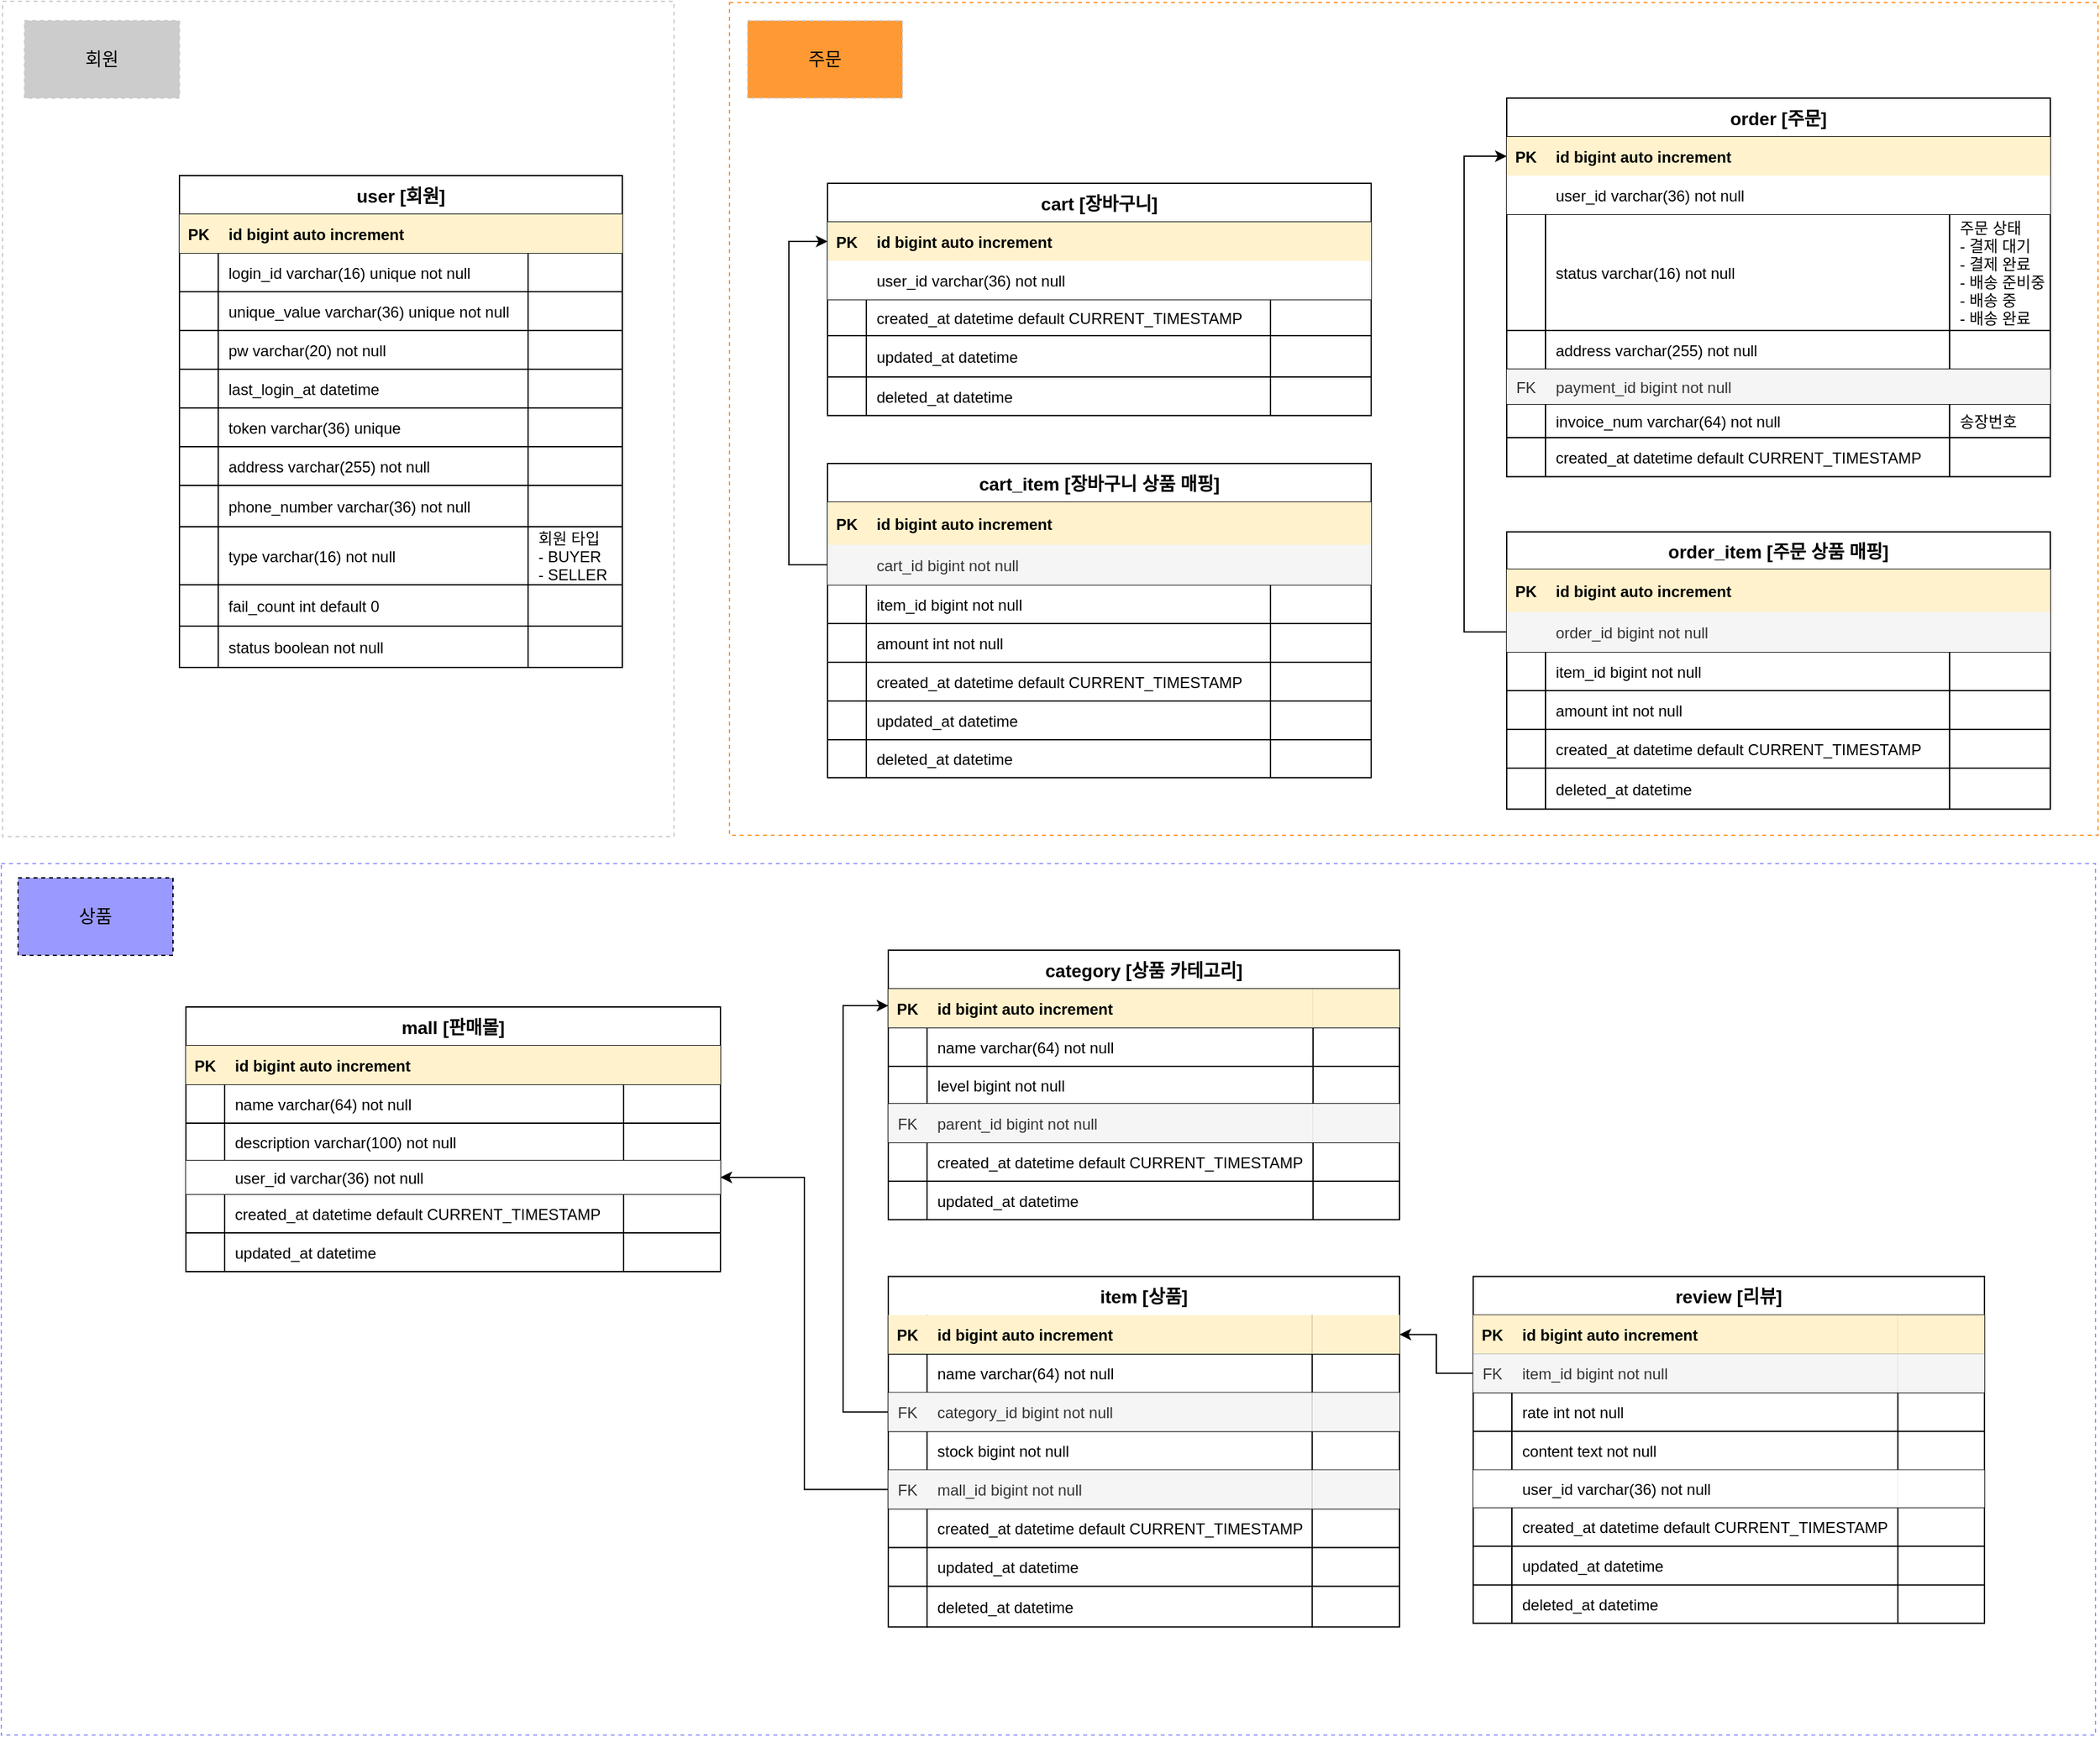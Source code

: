 <mxfile version="18.1.1" type="github">
  <diagram id="ml0Fdqx52xL5Ely8d28l" name="Page-1">
    <mxGraphModel dx="3714" dy="1381" grid="0" gridSize="10" guides="1" tooltips="1" connect="1" arrows="1" fold="1" page="0" pageScale="1" pageWidth="690" pageHeight="980" math="0" shadow="0">
      <root>
        <mxCell id="0" />
        <mxCell id="1" parent="0" />
        <mxCell id="0gxv1SQT3VpTeHQqMCU--398" value="" style="rounded=0;whiteSpace=wrap;html=1;shadow=0;sketch=0;fontFamily=Helvetica;fontSize=14;startSize=30;dashed=1;strokeColor=#FF9933;" parent="1" vertex="1">
          <mxGeometry x="-298" y="48" width="1060" height="645" as="geometry" />
        </mxCell>
        <mxCell id="0gxv1SQT3VpTeHQqMCU--225" value="" style="rounded=0;whiteSpace=wrap;html=1;shadow=0;sketch=0;fontFamily=Helvetica;fontSize=14;startSize=30;dashed=1;strokeColor=#9999FF;" parent="1" vertex="1">
          <mxGeometry x="-862" y="715" width="1622" height="675" as="geometry" />
        </mxCell>
        <mxCell id="0gxv1SQT3VpTeHQqMCU--68" value="" style="rounded=0;whiteSpace=wrap;html=1;shadow=0;sketch=0;fontFamily=Helvetica;fontSize=14;fontColor=default;startSize=30;strokeColor=#CCCCCC;fillColor=default;gradientColor=none;dashed=1;" parent="1" vertex="1">
          <mxGeometry x="-861" y="47" width="520" height="647" as="geometry" />
        </mxCell>
        <mxCell id="0gxv1SQT3VpTeHQqMCU--6" value="user [회원]" style="shape=table;startSize=30;container=1;collapsible=1;childLayout=tableLayout;fixedRows=1;rowLines=1;fontStyle=1;align=center;resizeLast=1;sketch=0;fontSize=14;gradientColor=none;swimlaneFillColor=none;rounded=0;shadow=0;resizeLastRow=1;autosize=0;" parent="1" vertex="1">
          <mxGeometry x="-724" y="182" width="343" height="381" as="geometry" />
        </mxCell>
        <mxCell id="0gxv1SQT3VpTeHQqMCU--7" value="" style="shape=tableRow;horizontal=0;startSize=0;swimlaneHead=0;swimlaneBody=0;fillColor=none;collapsible=0;dropTarget=0;points=[[0,0.5],[1,0.5]];portConstraint=eastwest;top=0;left=0;right=0;bottom=1;sketch=0;" parent="0gxv1SQT3VpTeHQqMCU--6" vertex="1">
          <mxGeometry y="30" width="343" height="30" as="geometry" />
        </mxCell>
        <mxCell id="0gxv1SQT3VpTeHQqMCU--8" value="PK" style="shape=partialRectangle;connectable=0;fillColor=#fff2cc;top=0;left=0;bottom=0;right=0;fontStyle=1;overflow=hidden;sketch=0;strokeColor=#d6b656;" parent="0gxv1SQT3VpTeHQqMCU--7" vertex="1">
          <mxGeometry width="30" height="30" as="geometry">
            <mxRectangle width="30" height="30" as="alternateBounds" />
          </mxGeometry>
        </mxCell>
        <mxCell id="0gxv1SQT3VpTeHQqMCU--9" value="id bigint auto increment" style="shape=partialRectangle;connectable=0;fillColor=#fff2cc;top=0;left=0;bottom=0;right=0;align=left;spacingLeft=6;fontStyle=1;overflow=hidden;sketch=0;strokeColor=#d6b656;" parent="0gxv1SQT3VpTeHQqMCU--7" vertex="1">
          <mxGeometry x="30" width="240" height="30" as="geometry">
            <mxRectangle width="240" height="30" as="alternateBounds" />
          </mxGeometry>
        </mxCell>
        <mxCell id="0gxv1SQT3VpTeHQqMCU--153" style="shape=partialRectangle;connectable=0;fillColor=#fff2cc;top=0;left=0;bottom=0;right=0;align=left;spacingLeft=6;fontStyle=1;overflow=hidden;sketch=0;strokeColor=#d6b656;" parent="0gxv1SQT3VpTeHQqMCU--7" vertex="1">
          <mxGeometry x="270" width="73" height="30" as="geometry">
            <mxRectangle width="73" height="30" as="alternateBounds" />
          </mxGeometry>
        </mxCell>
        <mxCell id="0gxv1SQT3VpTeHQqMCU--10" value="" style="shape=tableRow;horizontal=0;startSize=0;swimlaneHead=0;swimlaneBody=0;fillColor=none;collapsible=0;dropTarget=0;points=[[0,0.5],[1,0.5]];portConstraint=eastwest;top=0;left=0;right=0;bottom=0;sketch=0;" parent="0gxv1SQT3VpTeHQqMCU--6" vertex="1">
          <mxGeometry y="60" width="343" height="30" as="geometry" />
        </mxCell>
        <mxCell id="0gxv1SQT3VpTeHQqMCU--11" value="" style="shape=partialRectangle;connectable=0;fillColor=none;top=0;left=0;bottom=0;right=0;editable=1;overflow=hidden;sketch=0;" parent="0gxv1SQT3VpTeHQqMCU--10" vertex="1">
          <mxGeometry width="30" height="30" as="geometry">
            <mxRectangle width="30" height="30" as="alternateBounds" />
          </mxGeometry>
        </mxCell>
        <mxCell id="0gxv1SQT3VpTeHQqMCU--12" value="login_id varchar(16) unique not null" style="shape=partialRectangle;connectable=0;fillColor=none;top=0;left=0;bottom=0;right=0;align=left;spacingLeft=6;overflow=hidden;sketch=0;" parent="0gxv1SQT3VpTeHQqMCU--10" vertex="1">
          <mxGeometry x="30" width="240" height="30" as="geometry">
            <mxRectangle width="240" height="30" as="alternateBounds" />
          </mxGeometry>
        </mxCell>
        <mxCell id="0gxv1SQT3VpTeHQqMCU--154" style="shape=partialRectangle;connectable=0;fillColor=none;top=0;left=0;bottom=0;right=0;align=left;spacingLeft=6;overflow=hidden;sketch=0;" parent="0gxv1SQT3VpTeHQqMCU--10" vertex="1">
          <mxGeometry x="270" width="73" height="30" as="geometry">
            <mxRectangle width="73" height="30" as="alternateBounds" />
          </mxGeometry>
        </mxCell>
        <mxCell id="0gxv1SQT3VpTeHQqMCU--13" value="" style="shape=tableRow;horizontal=0;startSize=0;swimlaneHead=0;swimlaneBody=0;fillColor=none;collapsible=0;dropTarget=0;points=[[0,0.5],[1,0.5]];portConstraint=eastwest;top=0;left=0;right=0;bottom=0;sketch=0;" parent="0gxv1SQT3VpTeHQqMCU--6" vertex="1">
          <mxGeometry y="90" width="343" height="30" as="geometry" />
        </mxCell>
        <mxCell id="0gxv1SQT3VpTeHQqMCU--14" value="" style="shape=partialRectangle;connectable=0;fillColor=none;top=0;left=0;bottom=0;right=0;editable=1;overflow=hidden;sketch=0;" parent="0gxv1SQT3VpTeHQqMCU--13" vertex="1">
          <mxGeometry width="30" height="30" as="geometry">
            <mxRectangle width="30" height="30" as="alternateBounds" />
          </mxGeometry>
        </mxCell>
        <mxCell id="0gxv1SQT3VpTeHQqMCU--15" value="unique_value varchar(36) unique not null" style="shape=partialRectangle;connectable=0;fillColor=none;top=0;left=0;bottom=0;right=0;align=left;spacingLeft=6;overflow=hidden;sketch=0;" parent="0gxv1SQT3VpTeHQqMCU--13" vertex="1">
          <mxGeometry x="30" width="240" height="30" as="geometry">
            <mxRectangle width="240" height="30" as="alternateBounds" />
          </mxGeometry>
        </mxCell>
        <mxCell id="0gxv1SQT3VpTeHQqMCU--155" style="shape=partialRectangle;connectable=0;fillColor=none;top=0;left=0;bottom=0;right=0;align=left;spacingLeft=6;overflow=hidden;sketch=0;" parent="0gxv1SQT3VpTeHQqMCU--13" vertex="1">
          <mxGeometry x="270" width="73" height="30" as="geometry">
            <mxRectangle width="73" height="30" as="alternateBounds" />
          </mxGeometry>
        </mxCell>
        <mxCell id="0gxv1SQT3VpTeHQqMCU--16" value="" style="shape=tableRow;horizontal=0;startSize=0;swimlaneHead=0;swimlaneBody=0;fillColor=none;collapsible=0;dropTarget=0;points=[[0,0.5],[1,0.5]];portConstraint=eastwest;top=0;left=0;right=0;bottom=0;sketch=0;" parent="0gxv1SQT3VpTeHQqMCU--6" vertex="1">
          <mxGeometry y="120" width="343" height="30" as="geometry" />
        </mxCell>
        <mxCell id="0gxv1SQT3VpTeHQqMCU--17" value="" style="shape=partialRectangle;connectable=0;fillColor=none;top=0;left=0;bottom=0;right=0;editable=1;overflow=hidden;sketch=0;" parent="0gxv1SQT3VpTeHQqMCU--16" vertex="1">
          <mxGeometry width="30" height="30" as="geometry">
            <mxRectangle width="30" height="30" as="alternateBounds" />
          </mxGeometry>
        </mxCell>
        <mxCell id="0gxv1SQT3VpTeHQqMCU--18" value="pw varchar(20) not null" style="shape=partialRectangle;connectable=0;fillColor=none;top=0;left=0;bottom=0;right=0;align=left;spacingLeft=6;overflow=hidden;sketch=0;" parent="0gxv1SQT3VpTeHQqMCU--16" vertex="1">
          <mxGeometry x="30" width="240" height="30" as="geometry">
            <mxRectangle width="240" height="30" as="alternateBounds" />
          </mxGeometry>
        </mxCell>
        <mxCell id="0gxv1SQT3VpTeHQqMCU--156" style="shape=partialRectangle;connectable=0;fillColor=none;top=0;left=0;bottom=0;right=0;align=left;spacingLeft=6;overflow=hidden;sketch=0;" parent="0gxv1SQT3VpTeHQqMCU--16" vertex="1">
          <mxGeometry x="270" width="73" height="30" as="geometry">
            <mxRectangle width="73" height="30" as="alternateBounds" />
          </mxGeometry>
        </mxCell>
        <mxCell id="0gxv1SQT3VpTeHQqMCU--19" style="shape=tableRow;horizontal=0;startSize=0;swimlaneHead=0;swimlaneBody=0;fillColor=none;collapsible=0;dropTarget=0;points=[[0,0.5],[1,0.5]];portConstraint=eastwest;top=0;left=0;right=0;bottom=0;sketch=0;" parent="0gxv1SQT3VpTeHQqMCU--6" vertex="1">
          <mxGeometry y="150" width="343" height="30" as="geometry" />
        </mxCell>
        <mxCell id="0gxv1SQT3VpTeHQqMCU--20" style="shape=partialRectangle;connectable=0;fillColor=none;top=0;left=0;bottom=0;right=0;editable=1;overflow=hidden;sketch=0;" parent="0gxv1SQT3VpTeHQqMCU--19" vertex="1">
          <mxGeometry width="30" height="30" as="geometry">
            <mxRectangle width="30" height="30" as="alternateBounds" />
          </mxGeometry>
        </mxCell>
        <mxCell id="0gxv1SQT3VpTeHQqMCU--21" value="last_login_at datetime" style="shape=partialRectangle;connectable=0;fillColor=none;top=0;left=0;bottom=0;right=0;align=left;spacingLeft=6;overflow=hidden;sketch=0;" parent="0gxv1SQT3VpTeHQqMCU--19" vertex="1">
          <mxGeometry x="30" width="240" height="30" as="geometry">
            <mxRectangle width="240" height="30" as="alternateBounds" />
          </mxGeometry>
        </mxCell>
        <mxCell id="0gxv1SQT3VpTeHQqMCU--157" style="shape=partialRectangle;connectable=0;fillColor=none;top=0;left=0;bottom=0;right=0;align=left;spacingLeft=6;overflow=hidden;sketch=0;" parent="0gxv1SQT3VpTeHQqMCU--19" vertex="1">
          <mxGeometry x="270" width="73" height="30" as="geometry">
            <mxRectangle width="73" height="30" as="alternateBounds" />
          </mxGeometry>
        </mxCell>
        <mxCell id="0gxv1SQT3VpTeHQqMCU--22" style="shape=tableRow;horizontal=0;startSize=0;swimlaneHead=0;swimlaneBody=0;fillColor=none;collapsible=0;dropTarget=0;points=[[0,0.5],[1,0.5]];portConstraint=eastwest;top=0;left=0;right=0;bottom=0;sketch=0;" parent="0gxv1SQT3VpTeHQqMCU--6" vertex="1">
          <mxGeometry y="180" width="343" height="30" as="geometry" />
        </mxCell>
        <mxCell id="0gxv1SQT3VpTeHQqMCU--23" style="shape=partialRectangle;connectable=0;fillColor=none;top=0;left=0;bottom=0;right=0;editable=1;overflow=hidden;sketch=0;" parent="0gxv1SQT3VpTeHQqMCU--22" vertex="1">
          <mxGeometry width="30" height="30" as="geometry">
            <mxRectangle width="30" height="30" as="alternateBounds" />
          </mxGeometry>
        </mxCell>
        <mxCell id="0gxv1SQT3VpTeHQqMCU--24" value="token varchar(36) unique" style="shape=partialRectangle;connectable=0;fillColor=none;top=0;left=0;bottom=0;right=0;align=left;spacingLeft=6;overflow=hidden;sketch=0;" parent="0gxv1SQT3VpTeHQqMCU--22" vertex="1">
          <mxGeometry x="30" width="240" height="30" as="geometry">
            <mxRectangle width="240" height="30" as="alternateBounds" />
          </mxGeometry>
        </mxCell>
        <mxCell id="0gxv1SQT3VpTeHQqMCU--158" style="shape=partialRectangle;connectable=0;fillColor=none;top=0;left=0;bottom=0;right=0;align=left;spacingLeft=6;overflow=hidden;sketch=0;" parent="0gxv1SQT3VpTeHQqMCU--22" vertex="1">
          <mxGeometry x="270" width="73" height="30" as="geometry">
            <mxRectangle width="73" height="30" as="alternateBounds" />
          </mxGeometry>
        </mxCell>
        <mxCell id="0gxv1SQT3VpTeHQqMCU--25" style="shape=tableRow;horizontal=0;startSize=0;swimlaneHead=0;swimlaneBody=0;fillColor=none;collapsible=0;dropTarget=0;points=[[0,0.5],[1,0.5]];portConstraint=eastwest;top=0;left=0;right=0;bottom=0;sketch=0;" parent="0gxv1SQT3VpTeHQqMCU--6" vertex="1">
          <mxGeometry y="210" width="343" height="30" as="geometry" />
        </mxCell>
        <mxCell id="0gxv1SQT3VpTeHQqMCU--26" style="shape=partialRectangle;connectable=0;fillColor=none;top=0;left=0;bottom=0;right=0;editable=1;overflow=hidden;sketch=0;" parent="0gxv1SQT3VpTeHQqMCU--25" vertex="1">
          <mxGeometry width="30" height="30" as="geometry">
            <mxRectangle width="30" height="30" as="alternateBounds" />
          </mxGeometry>
        </mxCell>
        <mxCell id="0gxv1SQT3VpTeHQqMCU--27" value="address varchar(255) not null" style="shape=partialRectangle;connectable=0;fillColor=none;top=0;left=0;bottom=0;right=0;align=left;spacingLeft=6;overflow=hidden;sketch=0;" parent="0gxv1SQT3VpTeHQqMCU--25" vertex="1">
          <mxGeometry x="30" width="240" height="30" as="geometry">
            <mxRectangle width="240" height="30" as="alternateBounds" />
          </mxGeometry>
        </mxCell>
        <mxCell id="0gxv1SQT3VpTeHQqMCU--159" style="shape=partialRectangle;connectable=0;fillColor=none;top=0;left=0;bottom=0;right=0;align=left;spacingLeft=6;overflow=hidden;sketch=0;" parent="0gxv1SQT3VpTeHQqMCU--25" vertex="1">
          <mxGeometry x="270" width="73" height="30" as="geometry">
            <mxRectangle width="73" height="30" as="alternateBounds" />
          </mxGeometry>
        </mxCell>
        <mxCell id="0gxv1SQT3VpTeHQqMCU--28" style="shape=tableRow;horizontal=0;startSize=0;swimlaneHead=0;swimlaneBody=0;fillColor=none;collapsible=0;dropTarget=0;points=[[0,0.5],[1,0.5]];portConstraint=eastwest;top=0;left=0;right=0;bottom=0;sketch=0;" parent="0gxv1SQT3VpTeHQqMCU--6" vertex="1">
          <mxGeometry y="240" width="343" height="32" as="geometry" />
        </mxCell>
        <mxCell id="0gxv1SQT3VpTeHQqMCU--29" style="shape=partialRectangle;connectable=0;fillColor=none;top=0;left=0;bottom=0;right=0;editable=1;overflow=hidden;sketch=0;" parent="0gxv1SQT3VpTeHQqMCU--28" vertex="1">
          <mxGeometry width="30" height="32" as="geometry">
            <mxRectangle width="30" height="32" as="alternateBounds" />
          </mxGeometry>
        </mxCell>
        <mxCell id="0gxv1SQT3VpTeHQqMCU--30" value="phone_number varchar(36) not null" style="shape=partialRectangle;connectable=0;fillColor=none;top=0;left=0;bottom=0;right=0;align=left;spacingLeft=6;overflow=hidden;sketch=0;" parent="0gxv1SQT3VpTeHQqMCU--28" vertex="1">
          <mxGeometry x="30" width="240" height="32" as="geometry">
            <mxRectangle width="240" height="32" as="alternateBounds" />
          </mxGeometry>
        </mxCell>
        <mxCell id="0gxv1SQT3VpTeHQqMCU--160" style="shape=partialRectangle;connectable=0;fillColor=none;top=0;left=0;bottom=0;right=0;align=left;spacingLeft=6;overflow=hidden;sketch=0;" parent="0gxv1SQT3VpTeHQqMCU--28" vertex="1">
          <mxGeometry x="270" width="73" height="32" as="geometry">
            <mxRectangle width="73" height="32" as="alternateBounds" />
          </mxGeometry>
        </mxCell>
        <mxCell id="0gxv1SQT3VpTeHQqMCU--150" style="shape=tableRow;horizontal=0;startSize=0;swimlaneHead=0;swimlaneBody=0;fillColor=none;collapsible=0;dropTarget=0;points=[[0,0.5],[1,0.5]];portConstraint=eastwest;top=0;left=0;right=0;bottom=0;sketch=0;" parent="0gxv1SQT3VpTeHQqMCU--6" vertex="1">
          <mxGeometry y="272" width="343" height="45" as="geometry" />
        </mxCell>
        <mxCell id="0gxv1SQT3VpTeHQqMCU--151" style="shape=partialRectangle;connectable=0;fillColor=none;top=0;left=0;bottom=0;right=0;editable=1;overflow=hidden;sketch=0;" parent="0gxv1SQT3VpTeHQqMCU--150" vertex="1">
          <mxGeometry width="30" height="45" as="geometry">
            <mxRectangle width="30" height="45" as="alternateBounds" />
          </mxGeometry>
        </mxCell>
        <mxCell id="0gxv1SQT3VpTeHQqMCU--152" value="type varchar(16) not null" style="shape=partialRectangle;connectable=0;fillColor=none;top=0;left=0;bottom=0;right=0;align=left;spacingLeft=6;overflow=hidden;sketch=0;" parent="0gxv1SQT3VpTeHQqMCU--150" vertex="1">
          <mxGeometry x="30" width="240" height="45" as="geometry">
            <mxRectangle width="240" height="45" as="alternateBounds" />
          </mxGeometry>
        </mxCell>
        <mxCell id="0gxv1SQT3VpTeHQqMCU--161" value="회원 타입&#xa;- BUYER&#xa;- SELLER" style="shape=partialRectangle;connectable=0;fillColor=none;top=0;left=0;bottom=0;right=0;align=left;spacingLeft=6;overflow=hidden;sketch=0;" parent="0gxv1SQT3VpTeHQqMCU--150" vertex="1">
          <mxGeometry x="270" width="73" height="45" as="geometry">
            <mxRectangle width="73" height="45" as="alternateBounds" />
          </mxGeometry>
        </mxCell>
        <mxCell id="0gxv1SQT3VpTeHQqMCU--34" style="shape=tableRow;horizontal=0;startSize=0;swimlaneHead=0;swimlaneBody=0;fillColor=none;collapsible=0;dropTarget=0;points=[[0,0.5],[1,0.5]];portConstraint=eastwest;top=0;left=0;right=0;bottom=0;sketch=0;" parent="0gxv1SQT3VpTeHQqMCU--6" vertex="1">
          <mxGeometry y="317" width="343" height="32" as="geometry" />
        </mxCell>
        <mxCell id="0gxv1SQT3VpTeHQqMCU--35" style="shape=partialRectangle;connectable=0;fillColor=none;top=0;left=0;bottom=0;right=0;editable=1;overflow=hidden;sketch=0;" parent="0gxv1SQT3VpTeHQqMCU--34" vertex="1">
          <mxGeometry width="30" height="32" as="geometry">
            <mxRectangle width="30" height="32" as="alternateBounds" />
          </mxGeometry>
        </mxCell>
        <mxCell id="0gxv1SQT3VpTeHQqMCU--36" value="fail_count int default 0" style="shape=partialRectangle;connectable=0;fillColor=none;top=0;left=0;bottom=0;right=0;align=left;spacingLeft=6;overflow=hidden;sketch=0;" parent="0gxv1SQT3VpTeHQqMCU--34" vertex="1">
          <mxGeometry x="30" width="240" height="32" as="geometry">
            <mxRectangle width="240" height="32" as="alternateBounds" />
          </mxGeometry>
        </mxCell>
        <mxCell id="0gxv1SQT3VpTeHQqMCU--162" style="shape=partialRectangle;connectable=0;fillColor=none;top=0;left=0;bottom=0;right=0;align=left;spacingLeft=6;overflow=hidden;sketch=0;" parent="0gxv1SQT3VpTeHQqMCU--34" vertex="1">
          <mxGeometry x="270" width="73" height="32" as="geometry">
            <mxRectangle width="73" height="32" as="alternateBounds" />
          </mxGeometry>
        </mxCell>
        <mxCell id="0gxv1SQT3VpTeHQqMCU--31" style="shape=tableRow;horizontal=0;startSize=0;swimlaneHead=0;swimlaneBody=0;fillColor=none;collapsible=0;dropTarget=0;points=[[0,0.5],[1,0.5]];portConstraint=eastwest;top=0;left=0;right=0;bottom=0;sketch=0;" parent="0gxv1SQT3VpTeHQqMCU--6" vertex="1">
          <mxGeometry y="349" width="343" height="32" as="geometry" />
        </mxCell>
        <mxCell id="0gxv1SQT3VpTeHQqMCU--32" style="shape=partialRectangle;connectable=0;fillColor=none;top=0;left=0;bottom=0;right=0;editable=1;overflow=hidden;sketch=0;" parent="0gxv1SQT3VpTeHQqMCU--31" vertex="1">
          <mxGeometry width="30" height="32" as="geometry">
            <mxRectangle width="30" height="32" as="alternateBounds" />
          </mxGeometry>
        </mxCell>
        <mxCell id="0gxv1SQT3VpTeHQqMCU--33" value="status boolean not null" style="shape=partialRectangle;connectable=0;fillColor=none;top=0;left=0;bottom=0;right=0;align=left;spacingLeft=6;overflow=hidden;sketch=0;" parent="0gxv1SQT3VpTeHQqMCU--31" vertex="1">
          <mxGeometry x="30" width="240" height="32" as="geometry">
            <mxRectangle width="240" height="32" as="alternateBounds" />
          </mxGeometry>
        </mxCell>
        <mxCell id="0gxv1SQT3VpTeHQqMCU--163" style="shape=partialRectangle;connectable=0;fillColor=none;top=0;left=0;bottom=0;right=0;align=left;spacingLeft=6;overflow=hidden;sketch=0;" parent="0gxv1SQT3VpTeHQqMCU--31" vertex="1">
          <mxGeometry x="270" width="73" height="32" as="geometry">
            <mxRectangle width="73" height="32" as="alternateBounds" />
          </mxGeometry>
        </mxCell>
        <mxCell id="0gxv1SQT3VpTeHQqMCU--37" value="cart [장바구니]" style="shape=table;startSize=30;container=1;collapsible=1;childLayout=tableLayout;fixedRows=1;rowLines=1;fontStyle=1;align=center;resizeLast=1;sketch=0;fontSize=14;gradientColor=none;swimlaneFillColor=none;rounded=0;shadow=0;resizeLastRow=1;autosize=0;" parent="1" vertex="1">
          <mxGeometry x="-222" y="188" width="421" height="179.934" as="geometry" />
        </mxCell>
        <mxCell id="0gxv1SQT3VpTeHQqMCU--38" value="" style="shape=tableRow;horizontal=0;startSize=0;swimlaneHead=0;swimlaneBody=0;fillColor=none;collapsible=0;dropTarget=0;points=[[0,0.5],[1,0.5]];portConstraint=eastwest;top=0;left=0;right=0;bottom=1;sketch=0;" parent="0gxv1SQT3VpTeHQqMCU--37" vertex="1">
          <mxGeometry y="30" width="421" height="30" as="geometry" />
        </mxCell>
        <mxCell id="0gxv1SQT3VpTeHQqMCU--39" value="PK" style="shape=partialRectangle;connectable=0;fillColor=#fff2cc;top=0;left=0;bottom=0;right=0;fontStyle=1;overflow=hidden;sketch=0;strokeColor=#d6b656;" parent="0gxv1SQT3VpTeHQqMCU--38" vertex="1">
          <mxGeometry width="30" height="30" as="geometry">
            <mxRectangle width="30" height="30" as="alternateBounds" />
          </mxGeometry>
        </mxCell>
        <mxCell id="0gxv1SQT3VpTeHQqMCU--40" value="id bigint auto increment" style="shape=partialRectangle;connectable=0;fillColor=#fff2cc;top=0;left=0;bottom=0;right=0;align=left;spacingLeft=6;fontStyle=1;overflow=hidden;sketch=0;strokeColor=#d6b656;" parent="0gxv1SQT3VpTeHQqMCU--38" vertex="1">
          <mxGeometry x="30" width="313" height="30" as="geometry">
            <mxRectangle width="313" height="30" as="alternateBounds" />
          </mxGeometry>
        </mxCell>
        <mxCell id="0gxv1SQT3VpTeHQqMCU--184" style="shape=partialRectangle;connectable=0;fillColor=#fff2cc;top=0;left=0;bottom=0;right=0;align=left;spacingLeft=6;fontStyle=1;overflow=hidden;sketch=0;strokeColor=#d6b656;" parent="0gxv1SQT3VpTeHQqMCU--38" vertex="1">
          <mxGeometry x="343" width="78" height="30" as="geometry">
            <mxRectangle width="78" height="30" as="alternateBounds" />
          </mxGeometry>
        </mxCell>
        <mxCell id="0gxv1SQT3VpTeHQqMCU--41" value="" style="shape=tableRow;horizontal=0;startSize=0;swimlaneHead=0;swimlaneBody=0;fillColor=none;collapsible=0;dropTarget=0;points=[[0,0.5],[1,0.5]];portConstraint=eastwest;top=0;left=0;right=0;bottom=0;sketch=0;" parent="0gxv1SQT3VpTeHQqMCU--37" vertex="1">
          <mxGeometry y="60" width="421" height="30" as="geometry" />
        </mxCell>
        <mxCell id="0gxv1SQT3VpTeHQqMCU--42" value="" style="shape=partialRectangle;connectable=0;top=0;left=0;bottom=0;right=0;editable=1;overflow=hidden;sketch=0;" parent="0gxv1SQT3VpTeHQqMCU--41" vertex="1">
          <mxGeometry width="30" height="30" as="geometry">
            <mxRectangle width="30" height="30" as="alternateBounds" />
          </mxGeometry>
        </mxCell>
        <mxCell id="0gxv1SQT3VpTeHQqMCU--43" value="user_id varchar(36) not null" style="shape=partialRectangle;connectable=0;top=0;left=0;bottom=0;right=0;align=left;spacingLeft=6;overflow=hidden;sketch=0;" parent="0gxv1SQT3VpTeHQqMCU--41" vertex="1">
          <mxGeometry x="30" width="313" height="30" as="geometry">
            <mxRectangle width="313" height="30" as="alternateBounds" />
          </mxGeometry>
        </mxCell>
        <mxCell id="0gxv1SQT3VpTeHQqMCU--185" style="shape=partialRectangle;connectable=0;top=0;left=0;bottom=0;right=0;align=left;spacingLeft=6;overflow=hidden;sketch=0;" parent="0gxv1SQT3VpTeHQqMCU--41" vertex="1">
          <mxGeometry x="343" width="78" height="30" as="geometry">
            <mxRectangle width="78" height="30" as="alternateBounds" />
          </mxGeometry>
        </mxCell>
        <mxCell id="0gxv1SQT3VpTeHQqMCU--47" value="" style="shape=tableRow;horizontal=0;startSize=0;swimlaneHead=0;swimlaneBody=0;fillColor=none;collapsible=0;dropTarget=0;points=[[0,0.5],[1,0.5]];portConstraint=eastwest;top=0;left=0;right=0;bottom=0;sketch=0;" parent="0gxv1SQT3VpTeHQqMCU--37" vertex="1">
          <mxGeometry y="90" width="421" height="28" as="geometry" />
        </mxCell>
        <mxCell id="0gxv1SQT3VpTeHQqMCU--48" value="" style="shape=partialRectangle;connectable=0;fillColor=none;top=0;left=0;bottom=0;right=0;editable=1;overflow=hidden;sketch=0;" parent="0gxv1SQT3VpTeHQqMCU--47" vertex="1">
          <mxGeometry width="30" height="28" as="geometry">
            <mxRectangle width="30" height="28" as="alternateBounds" />
          </mxGeometry>
        </mxCell>
        <mxCell id="0gxv1SQT3VpTeHQqMCU--49" value="created_at datetime default CURRENT_TIMESTAMP" style="shape=partialRectangle;connectable=0;fillColor=none;top=0;left=0;bottom=0;right=0;align=left;spacingLeft=6;overflow=hidden;sketch=0;" parent="0gxv1SQT3VpTeHQqMCU--47" vertex="1">
          <mxGeometry x="30" width="313" height="28" as="geometry">
            <mxRectangle width="313" height="28" as="alternateBounds" />
          </mxGeometry>
        </mxCell>
        <mxCell id="0gxv1SQT3VpTeHQqMCU--187" style="shape=partialRectangle;connectable=0;fillColor=none;top=0;left=0;bottom=0;right=0;align=left;spacingLeft=6;overflow=hidden;sketch=0;" parent="0gxv1SQT3VpTeHQqMCU--47" vertex="1">
          <mxGeometry x="343" width="78" height="28" as="geometry">
            <mxRectangle width="78" height="28" as="alternateBounds" />
          </mxGeometry>
        </mxCell>
        <mxCell id="0gxv1SQT3VpTeHQqMCU--247" style="shape=tableRow;horizontal=0;startSize=0;swimlaneHead=0;swimlaneBody=0;fillColor=none;collapsible=0;dropTarget=0;points=[[0,0.5],[1,0.5]];portConstraint=eastwest;top=0;left=0;right=0;bottom=0;sketch=0;" parent="0gxv1SQT3VpTeHQqMCU--37" vertex="1">
          <mxGeometry y="118" width="421" height="32" as="geometry" />
        </mxCell>
        <mxCell id="0gxv1SQT3VpTeHQqMCU--248" style="shape=partialRectangle;connectable=0;fillColor=none;top=0;left=0;bottom=0;right=0;editable=1;overflow=hidden;sketch=0;" parent="0gxv1SQT3VpTeHQqMCU--247" vertex="1">
          <mxGeometry width="30" height="32" as="geometry">
            <mxRectangle width="30" height="32" as="alternateBounds" />
          </mxGeometry>
        </mxCell>
        <mxCell id="0gxv1SQT3VpTeHQqMCU--249" value="updated_at datetime" style="shape=partialRectangle;connectable=0;fillColor=none;top=0;left=0;bottom=0;right=0;align=left;spacingLeft=6;overflow=hidden;sketch=0;" parent="0gxv1SQT3VpTeHQqMCU--247" vertex="1">
          <mxGeometry x="30" width="313" height="32" as="geometry">
            <mxRectangle width="313" height="32" as="alternateBounds" />
          </mxGeometry>
        </mxCell>
        <mxCell id="0gxv1SQT3VpTeHQqMCU--250" style="shape=partialRectangle;connectable=0;fillColor=none;top=0;left=0;bottom=0;right=0;align=left;spacingLeft=6;overflow=hidden;sketch=0;" parent="0gxv1SQT3VpTeHQqMCU--247" vertex="1">
          <mxGeometry x="343" width="78" height="32" as="geometry">
            <mxRectangle width="78" height="32" as="alternateBounds" />
          </mxGeometry>
        </mxCell>
        <mxCell id="0gxv1SQT3VpTeHQqMCU--243" style="shape=tableRow;horizontal=0;startSize=0;swimlaneHead=0;swimlaneBody=0;fillColor=none;collapsible=0;dropTarget=0;points=[[0,0.5],[1,0.5]];portConstraint=eastwest;top=0;left=0;right=0;bottom=0;sketch=0;" parent="0gxv1SQT3VpTeHQqMCU--37" vertex="1">
          <mxGeometry y="150" width="421" height="30" as="geometry" />
        </mxCell>
        <mxCell id="0gxv1SQT3VpTeHQqMCU--244" style="shape=partialRectangle;connectable=0;fillColor=none;top=0;left=0;bottom=0;right=0;editable=1;overflow=hidden;sketch=0;" parent="0gxv1SQT3VpTeHQqMCU--243" vertex="1">
          <mxGeometry width="30" height="30" as="geometry">
            <mxRectangle width="30" height="30" as="alternateBounds" />
          </mxGeometry>
        </mxCell>
        <mxCell id="0gxv1SQT3VpTeHQqMCU--245" value="deleted_at datetime" style="shape=partialRectangle;connectable=0;fillColor=none;top=0;left=0;bottom=0;right=0;align=left;spacingLeft=6;overflow=hidden;sketch=0;" parent="0gxv1SQT3VpTeHQqMCU--243" vertex="1">
          <mxGeometry x="30" width="313" height="30" as="geometry">
            <mxRectangle width="313" height="30" as="alternateBounds" />
          </mxGeometry>
        </mxCell>
        <mxCell id="0gxv1SQT3VpTeHQqMCU--246" style="shape=partialRectangle;connectable=0;fillColor=none;top=0;left=0;bottom=0;right=0;align=left;spacingLeft=6;overflow=hidden;sketch=0;" parent="0gxv1SQT3VpTeHQqMCU--243" vertex="1">
          <mxGeometry x="343" width="78" height="30" as="geometry">
            <mxRectangle width="78" height="30" as="alternateBounds" />
          </mxGeometry>
        </mxCell>
        <mxCell id="0gxv1SQT3VpTeHQqMCU--69" value="회원" style="rounded=0;whiteSpace=wrap;html=1;shadow=0;dashed=1;sketch=0;fontFamily=Helvetica;fontSize=14;fontColor=default;startSize=30;strokeColor=#CCCCCC;fillColor=#CCCCCC;gradientColor=none;" parent="1" vertex="1">
          <mxGeometry x="-844" y="62" width="120" height="60" as="geometry" />
        </mxCell>
        <mxCell id="0gxv1SQT3VpTeHQqMCU--74" value="item [상품]" style="shape=table;startSize=30;container=1;collapsible=1;childLayout=tableLayout;fixedRows=1;rowLines=1;fontStyle=1;align=center;resizeLast=1;sketch=0;fontSize=14;gradientColor=none;swimlaneFillColor=none;rounded=0;shadow=0;resizeLastRow=1;autosize=0;swimlaneLine=0;" parent="1" vertex="1">
          <mxGeometry x="-175" y="1034.7" width="396" height="271.57" as="geometry" />
        </mxCell>
        <mxCell id="0gxv1SQT3VpTeHQqMCU--75" value="" style="shape=tableRow;horizontal=0;startSize=0;swimlaneHead=0;swimlaneBody=0;fillColor=none;collapsible=0;dropTarget=0;points=[[0,0.5],[1,0.5]];portConstraint=eastwest;top=0;left=0;right=0;bottom=1;sketch=0;" parent="0gxv1SQT3VpTeHQqMCU--74" vertex="1">
          <mxGeometry y="30" width="396" height="30" as="geometry" />
        </mxCell>
        <mxCell id="0gxv1SQT3VpTeHQqMCU--76" value="PK" style="shape=partialRectangle;connectable=0;fillColor=#fff2cc;top=0;left=0;bottom=0;right=0;fontStyle=1;overflow=hidden;sketch=0;strokeColor=#d6b656;" parent="0gxv1SQT3VpTeHQqMCU--75" vertex="1">
          <mxGeometry width="30" height="30" as="geometry">
            <mxRectangle width="30" height="30" as="alternateBounds" />
          </mxGeometry>
        </mxCell>
        <mxCell id="0gxv1SQT3VpTeHQqMCU--77" value="id bigint auto increment" style="shape=partialRectangle;connectable=0;fillColor=#fff2cc;top=0;left=0;bottom=0;right=0;align=left;spacingLeft=6;fontStyle=1;overflow=hidden;sketch=0;strokeColor=#d6b656;" parent="0gxv1SQT3VpTeHQqMCU--75" vertex="1">
          <mxGeometry x="30" width="298.304" height="30" as="geometry">
            <mxRectangle width="298.304" height="30" as="alternateBounds" />
          </mxGeometry>
        </mxCell>
        <mxCell id="0gxv1SQT3VpTeHQqMCU--176" style="shape=partialRectangle;connectable=0;fillColor=#fff2cc;top=0;left=0;bottom=0;right=0;align=left;spacingLeft=6;fontStyle=1;overflow=hidden;sketch=0;strokeColor=#d6b656;" parent="0gxv1SQT3VpTeHQqMCU--75" vertex="1">
          <mxGeometry x="328.304" width="67.696" height="30" as="geometry">
            <mxRectangle width="67.696" height="30" as="alternateBounds" />
          </mxGeometry>
        </mxCell>
        <mxCell id="0gxv1SQT3VpTeHQqMCU--78" value="" style="shape=tableRow;horizontal=0;startSize=0;swimlaneHead=0;swimlaneBody=0;fillColor=none;collapsible=0;dropTarget=0;points=[[0,0.5],[1,0.5]];portConstraint=eastwest;top=0;left=0;right=0;bottom=0;sketch=0;" parent="0gxv1SQT3VpTeHQqMCU--74" vertex="1">
          <mxGeometry y="60" width="396" height="30" as="geometry" />
        </mxCell>
        <mxCell id="0gxv1SQT3VpTeHQqMCU--79" value="" style="shape=partialRectangle;connectable=0;fillColor=none;top=0;left=0;bottom=0;right=0;editable=1;overflow=hidden;sketch=0;" parent="0gxv1SQT3VpTeHQqMCU--78" vertex="1">
          <mxGeometry width="30" height="30" as="geometry">
            <mxRectangle width="30" height="30" as="alternateBounds" />
          </mxGeometry>
        </mxCell>
        <mxCell id="0gxv1SQT3VpTeHQqMCU--80" value="name varchar(64) not null" style="shape=partialRectangle;connectable=0;fillColor=none;top=0;left=0;bottom=0;right=0;align=left;spacingLeft=6;overflow=hidden;sketch=0;" parent="0gxv1SQT3VpTeHQqMCU--78" vertex="1">
          <mxGeometry x="30" width="298.304" height="30" as="geometry">
            <mxRectangle width="298.304" height="30" as="alternateBounds" />
          </mxGeometry>
        </mxCell>
        <mxCell id="0gxv1SQT3VpTeHQqMCU--177" style="shape=partialRectangle;connectable=0;fillColor=none;top=0;left=0;bottom=0;right=0;align=left;spacingLeft=6;overflow=hidden;sketch=0;" parent="0gxv1SQT3VpTeHQqMCU--78" vertex="1">
          <mxGeometry x="328.304" width="67.696" height="30" as="geometry">
            <mxRectangle width="67.696" height="30" as="alternateBounds" />
          </mxGeometry>
        </mxCell>
        <mxCell id="0gxv1SQT3VpTeHQqMCU--81" value="" style="shape=tableRow;horizontal=0;startSize=0;swimlaneHead=0;swimlaneBody=0;fillColor=none;collapsible=0;dropTarget=0;points=[[0,0.5],[1,0.5]];portConstraint=eastwest;top=0;left=0;right=0;bottom=0;sketch=0;" parent="0gxv1SQT3VpTeHQqMCU--74" vertex="1">
          <mxGeometry y="90" width="396" height="30" as="geometry" />
        </mxCell>
        <mxCell id="0gxv1SQT3VpTeHQqMCU--82" value="FK" style="shape=partialRectangle;connectable=0;fillColor=#f5f5f5;top=0;left=0;bottom=0;right=0;editable=1;overflow=hidden;sketch=0;fontColor=#333333;strokeColor=#666666;" parent="0gxv1SQT3VpTeHQqMCU--81" vertex="1">
          <mxGeometry width="30" height="30" as="geometry">
            <mxRectangle width="30" height="30" as="alternateBounds" />
          </mxGeometry>
        </mxCell>
        <mxCell id="0gxv1SQT3VpTeHQqMCU--83" value="category_id bigint not null" style="shape=partialRectangle;connectable=0;fillColor=#f5f5f5;top=0;left=0;bottom=0;right=0;align=left;spacingLeft=6;overflow=hidden;sketch=0;fontColor=#333333;strokeColor=#666666;" parent="0gxv1SQT3VpTeHQqMCU--81" vertex="1">
          <mxGeometry x="30" width="298.304" height="30" as="geometry">
            <mxRectangle width="298.304" height="30" as="alternateBounds" />
          </mxGeometry>
        </mxCell>
        <mxCell id="0gxv1SQT3VpTeHQqMCU--178" style="shape=partialRectangle;connectable=0;fillColor=#f5f5f5;top=0;left=0;bottom=0;right=0;align=left;spacingLeft=6;overflow=hidden;sketch=0;fontColor=#333333;strokeColor=#666666;" parent="0gxv1SQT3VpTeHQqMCU--81" vertex="1">
          <mxGeometry x="328.304" width="67.696" height="30" as="geometry">
            <mxRectangle width="67.696" height="30" as="alternateBounds" />
          </mxGeometry>
        </mxCell>
        <mxCell id="0gxv1SQT3VpTeHQqMCU--84" value="" style="shape=tableRow;horizontal=0;startSize=0;swimlaneHead=0;swimlaneBody=0;fillColor=none;collapsible=0;dropTarget=0;points=[[0,0.5],[1,0.5]];portConstraint=eastwest;top=0;left=0;right=0;bottom=0;sketch=0;" parent="0gxv1SQT3VpTeHQqMCU--74" vertex="1">
          <mxGeometry y="120" width="396" height="30" as="geometry" />
        </mxCell>
        <mxCell id="0gxv1SQT3VpTeHQqMCU--85" value="" style="shape=partialRectangle;connectable=0;fillColor=none;top=0;left=0;bottom=0;right=0;editable=1;overflow=hidden;sketch=0;" parent="0gxv1SQT3VpTeHQqMCU--84" vertex="1">
          <mxGeometry width="30" height="30" as="geometry">
            <mxRectangle width="30" height="30" as="alternateBounds" />
          </mxGeometry>
        </mxCell>
        <mxCell id="0gxv1SQT3VpTeHQqMCU--86" value="stock bigint not null" style="shape=partialRectangle;connectable=0;fillColor=none;top=0;left=0;bottom=0;right=0;align=left;spacingLeft=6;overflow=hidden;sketch=0;" parent="0gxv1SQT3VpTeHQqMCU--84" vertex="1">
          <mxGeometry x="30" width="298.304" height="30" as="geometry">
            <mxRectangle width="298.304" height="30" as="alternateBounds" />
          </mxGeometry>
        </mxCell>
        <mxCell id="0gxv1SQT3VpTeHQqMCU--179" style="shape=partialRectangle;connectable=0;fillColor=none;top=0;left=0;bottom=0;right=0;align=left;spacingLeft=6;overflow=hidden;sketch=0;" parent="0gxv1SQT3VpTeHQqMCU--84" vertex="1">
          <mxGeometry x="328.304" width="67.696" height="30" as="geometry">
            <mxRectangle width="67.696" height="30" as="alternateBounds" />
          </mxGeometry>
        </mxCell>
        <mxCell id="0gxv1SQT3VpTeHQqMCU--87" style="shape=tableRow;horizontal=0;startSize=0;swimlaneHead=0;swimlaneBody=0;fillColor=none;collapsible=0;dropTarget=0;points=[[0,0.5],[1,0.5]];portConstraint=eastwest;top=0;left=0;right=0;bottom=0;sketch=0;" parent="0gxv1SQT3VpTeHQqMCU--74" vertex="1">
          <mxGeometry y="150" width="396" height="30" as="geometry" />
        </mxCell>
        <mxCell id="0gxv1SQT3VpTeHQqMCU--88" value="FK" style="shape=partialRectangle;connectable=0;fillColor=#f5f5f5;top=0;left=0;bottom=0;right=0;editable=1;overflow=hidden;sketch=0;fontColor=#333333;strokeColor=#666666;" parent="0gxv1SQT3VpTeHQqMCU--87" vertex="1">
          <mxGeometry width="30" height="30" as="geometry">
            <mxRectangle width="30" height="30" as="alternateBounds" />
          </mxGeometry>
        </mxCell>
        <mxCell id="0gxv1SQT3VpTeHQqMCU--89" value="mall_id bigint not null" style="shape=partialRectangle;connectable=0;fillColor=#f5f5f5;top=0;left=0;bottom=0;right=0;align=left;spacingLeft=6;overflow=hidden;sketch=0;fontColor=#333333;strokeColor=#666666;" parent="0gxv1SQT3VpTeHQqMCU--87" vertex="1">
          <mxGeometry x="30" width="298.304" height="30" as="geometry">
            <mxRectangle width="298.304" height="30" as="alternateBounds" />
          </mxGeometry>
        </mxCell>
        <mxCell id="0gxv1SQT3VpTeHQqMCU--180" style="shape=partialRectangle;connectable=0;fillColor=#f5f5f5;top=0;left=0;bottom=0;right=0;align=left;spacingLeft=6;overflow=hidden;sketch=0;fontColor=#333333;strokeColor=#666666;" parent="0gxv1SQT3VpTeHQqMCU--87" vertex="1">
          <mxGeometry x="328.304" width="67.696" height="30" as="geometry">
            <mxRectangle width="67.696" height="30" as="alternateBounds" />
          </mxGeometry>
        </mxCell>
        <mxCell id="0gxv1SQT3VpTeHQqMCU--90" style="shape=tableRow;horizontal=0;startSize=0;swimlaneHead=0;swimlaneBody=0;fillColor=none;collapsible=0;dropTarget=0;points=[[0,0.5],[1,0.5]];portConstraint=eastwest;top=0;left=0;right=0;bottom=0;sketch=0;" parent="0gxv1SQT3VpTeHQqMCU--74" vertex="1">
          <mxGeometry y="180" width="396" height="30" as="geometry" />
        </mxCell>
        <mxCell id="0gxv1SQT3VpTeHQqMCU--91" style="shape=partialRectangle;connectable=0;fillColor=none;top=0;left=0;bottom=0;right=0;editable=1;overflow=hidden;sketch=0;" parent="0gxv1SQT3VpTeHQqMCU--90" vertex="1">
          <mxGeometry width="30" height="30" as="geometry">
            <mxRectangle width="30" height="30" as="alternateBounds" />
          </mxGeometry>
        </mxCell>
        <mxCell id="0gxv1SQT3VpTeHQqMCU--92" value="created_at datetime default CURRENT_TIMESTAMP" style="shape=partialRectangle;connectable=0;fillColor=none;top=0;left=0;bottom=0;right=0;align=left;spacingLeft=6;overflow=hidden;sketch=0;" parent="0gxv1SQT3VpTeHQqMCU--90" vertex="1">
          <mxGeometry x="30" width="298.304" height="30" as="geometry">
            <mxRectangle width="298.304" height="30" as="alternateBounds" />
          </mxGeometry>
        </mxCell>
        <mxCell id="0gxv1SQT3VpTeHQqMCU--181" style="shape=partialRectangle;connectable=0;fillColor=none;top=0;left=0;bottom=0;right=0;align=left;spacingLeft=6;overflow=hidden;sketch=0;" parent="0gxv1SQT3VpTeHQqMCU--90" vertex="1">
          <mxGeometry x="328.304" width="67.696" height="30" as="geometry">
            <mxRectangle width="67.696" height="30" as="alternateBounds" />
          </mxGeometry>
        </mxCell>
        <mxCell id="0gxv1SQT3VpTeHQqMCU--93" style="shape=tableRow;horizontal=0;startSize=0;swimlaneHead=0;swimlaneBody=0;fillColor=none;collapsible=0;dropTarget=0;points=[[0,0.5],[1,0.5]];portConstraint=eastwest;top=0;left=0;right=0;bottom=0;sketch=0;" parent="0gxv1SQT3VpTeHQqMCU--74" vertex="1">
          <mxGeometry y="210" width="396" height="30" as="geometry" />
        </mxCell>
        <mxCell id="0gxv1SQT3VpTeHQqMCU--94" style="shape=partialRectangle;connectable=0;fillColor=none;top=0;left=0;bottom=0;right=0;editable=1;overflow=hidden;sketch=0;" parent="0gxv1SQT3VpTeHQqMCU--93" vertex="1">
          <mxGeometry width="30" height="30" as="geometry">
            <mxRectangle width="30" height="30" as="alternateBounds" />
          </mxGeometry>
        </mxCell>
        <mxCell id="0gxv1SQT3VpTeHQqMCU--95" value="updated_at datetime" style="shape=partialRectangle;connectable=0;fillColor=none;top=0;left=0;bottom=0;right=0;align=left;spacingLeft=6;overflow=hidden;sketch=0;" parent="0gxv1SQT3VpTeHQqMCU--93" vertex="1">
          <mxGeometry x="30" width="298.304" height="30" as="geometry">
            <mxRectangle width="298.304" height="30" as="alternateBounds" />
          </mxGeometry>
        </mxCell>
        <mxCell id="0gxv1SQT3VpTeHQqMCU--182" style="shape=partialRectangle;connectable=0;fillColor=none;top=0;left=0;bottom=0;right=0;align=left;spacingLeft=6;overflow=hidden;sketch=0;" parent="0gxv1SQT3VpTeHQqMCU--93" vertex="1">
          <mxGeometry x="328.304" width="67.696" height="30" as="geometry">
            <mxRectangle width="67.696" height="30" as="alternateBounds" />
          </mxGeometry>
        </mxCell>
        <mxCell id="0gxv1SQT3VpTeHQqMCU--96" style="shape=tableRow;horizontal=0;startSize=0;swimlaneHead=0;swimlaneBody=0;fillColor=none;collapsible=0;dropTarget=0;points=[[0,0.5],[1,0.5]];portConstraint=eastwest;top=0;left=0;right=0;bottom=0;sketch=0;" parent="0gxv1SQT3VpTeHQqMCU--74" vertex="1">
          <mxGeometry y="240" width="396" height="32" as="geometry" />
        </mxCell>
        <mxCell id="0gxv1SQT3VpTeHQqMCU--97" style="shape=partialRectangle;connectable=0;fillColor=none;top=0;left=0;bottom=0;right=0;editable=1;overflow=hidden;sketch=0;" parent="0gxv1SQT3VpTeHQqMCU--96" vertex="1">
          <mxGeometry width="30" height="32" as="geometry">
            <mxRectangle width="30" height="32" as="alternateBounds" />
          </mxGeometry>
        </mxCell>
        <mxCell id="0gxv1SQT3VpTeHQqMCU--98" value="deleted_at datetime" style="shape=partialRectangle;connectable=0;fillColor=none;top=0;left=0;bottom=0;right=0;align=left;spacingLeft=6;overflow=hidden;sketch=0;" parent="0gxv1SQT3VpTeHQqMCU--96" vertex="1">
          <mxGeometry x="30" width="298.304" height="32" as="geometry">
            <mxRectangle width="298.304" height="32" as="alternateBounds" />
          </mxGeometry>
        </mxCell>
        <mxCell id="0gxv1SQT3VpTeHQqMCU--183" style="shape=partialRectangle;connectable=0;fillColor=none;top=0;left=0;bottom=0;right=0;align=left;spacingLeft=6;overflow=hidden;sketch=0;" parent="0gxv1SQT3VpTeHQqMCU--96" vertex="1">
          <mxGeometry x="328.304" width="67.696" height="32" as="geometry">
            <mxRectangle width="67.696" height="32" as="alternateBounds" />
          </mxGeometry>
        </mxCell>
        <mxCell id="0gxv1SQT3VpTeHQqMCU--105" value="category [상품 카테고리]" style="shape=table;startSize=30;container=1;collapsible=1;childLayout=tableLayout;fixedRows=1;rowLines=1;fontStyle=1;align=center;resizeLast=1;sketch=0;fontSize=14;gradientColor=none;swimlaneFillColor=none;rounded=0;shadow=0;resizeLastRow=1;autosize=0;" parent="1" vertex="1">
          <mxGeometry x="-175" y="782" width="396" height="208.7" as="geometry" />
        </mxCell>
        <mxCell id="0gxv1SQT3VpTeHQqMCU--106" value="" style="shape=tableRow;horizontal=0;startSize=0;swimlaneHead=0;swimlaneBody=0;fillColor=none;collapsible=0;dropTarget=0;points=[[0,0.5],[1,0.5]];portConstraint=eastwest;top=0;left=0;right=0;bottom=1;sketch=0;" parent="0gxv1SQT3VpTeHQqMCU--105" vertex="1">
          <mxGeometry y="30" width="396" height="30" as="geometry" />
        </mxCell>
        <mxCell id="0gxv1SQT3VpTeHQqMCU--107" value="PK" style="shape=partialRectangle;connectable=0;fillColor=#fff2cc;top=0;left=0;bottom=0;right=0;fontStyle=1;overflow=hidden;sketch=0;strokeColor=#d6b656;" parent="0gxv1SQT3VpTeHQqMCU--106" vertex="1">
          <mxGeometry width="30" height="30" as="geometry">
            <mxRectangle width="30" height="30" as="alternateBounds" />
          </mxGeometry>
        </mxCell>
        <mxCell id="0gxv1SQT3VpTeHQqMCU--108" value="id bigint auto increment" style="shape=partialRectangle;connectable=0;fillColor=#fff2cc;top=0;left=0;bottom=0;right=0;align=left;spacingLeft=6;fontStyle=1;overflow=hidden;sketch=0;strokeColor=#d6b656;" parent="0gxv1SQT3VpTeHQqMCU--106" vertex="1">
          <mxGeometry x="30" width="298.957" height="30" as="geometry">
            <mxRectangle width="298.957" height="30" as="alternateBounds" />
          </mxGeometry>
        </mxCell>
        <mxCell id="0gxv1SQT3VpTeHQqMCU--170" style="shape=partialRectangle;connectable=0;fillColor=#fff2cc;top=0;left=0;bottom=0;right=0;align=left;spacingLeft=6;fontStyle=1;overflow=hidden;sketch=0;strokeColor=#d6b656;" parent="0gxv1SQT3VpTeHQqMCU--106" vertex="1">
          <mxGeometry x="328.957" width="67.043" height="30" as="geometry">
            <mxRectangle width="67.043" height="30" as="alternateBounds" />
          </mxGeometry>
        </mxCell>
        <mxCell id="0gxv1SQT3VpTeHQqMCU--109" value="" style="shape=tableRow;horizontal=0;startSize=0;swimlaneHead=0;swimlaneBody=0;fillColor=none;collapsible=0;dropTarget=0;points=[[0,0.5],[1,0.5]];portConstraint=eastwest;top=0;left=0;right=0;bottom=0;sketch=0;" parent="0gxv1SQT3VpTeHQqMCU--105" vertex="1">
          <mxGeometry y="60" width="396" height="30" as="geometry" />
        </mxCell>
        <mxCell id="0gxv1SQT3VpTeHQqMCU--110" value="" style="shape=partialRectangle;connectable=0;fillColor=none;top=0;left=0;bottom=0;right=0;editable=1;overflow=hidden;sketch=0;" parent="0gxv1SQT3VpTeHQqMCU--109" vertex="1">
          <mxGeometry width="30" height="30" as="geometry">
            <mxRectangle width="30" height="30" as="alternateBounds" />
          </mxGeometry>
        </mxCell>
        <mxCell id="0gxv1SQT3VpTeHQqMCU--111" value="name varchar(64) not null" style="shape=partialRectangle;connectable=0;fillColor=none;top=0;left=0;bottom=0;right=0;align=left;spacingLeft=6;overflow=hidden;sketch=0;" parent="0gxv1SQT3VpTeHQqMCU--109" vertex="1">
          <mxGeometry x="30" width="298.957" height="30" as="geometry">
            <mxRectangle width="298.957" height="30" as="alternateBounds" />
          </mxGeometry>
        </mxCell>
        <mxCell id="0gxv1SQT3VpTeHQqMCU--171" style="shape=partialRectangle;connectable=0;fillColor=none;top=0;left=0;bottom=0;right=0;align=left;spacingLeft=6;overflow=hidden;sketch=0;" parent="0gxv1SQT3VpTeHQqMCU--109" vertex="1">
          <mxGeometry x="328.957" width="67.043" height="30" as="geometry">
            <mxRectangle width="67.043" height="30" as="alternateBounds" />
          </mxGeometry>
        </mxCell>
        <mxCell id="0gxv1SQT3VpTeHQqMCU--115" value="" style="shape=tableRow;horizontal=0;startSize=0;swimlaneHead=0;swimlaneBody=0;fillColor=none;collapsible=0;dropTarget=0;points=[[0,0.5],[1,0.5]];portConstraint=eastwest;top=0;left=0;right=0;bottom=0;sketch=0;" parent="0gxv1SQT3VpTeHQqMCU--105" vertex="1">
          <mxGeometry y="90" width="396" height="29" as="geometry" />
        </mxCell>
        <mxCell id="0gxv1SQT3VpTeHQqMCU--116" value="" style="shape=partialRectangle;connectable=0;fillColor=none;top=0;left=0;bottom=0;right=0;editable=1;overflow=hidden;sketch=0;" parent="0gxv1SQT3VpTeHQqMCU--115" vertex="1">
          <mxGeometry width="30" height="29" as="geometry">
            <mxRectangle width="30" height="29" as="alternateBounds" />
          </mxGeometry>
        </mxCell>
        <mxCell id="0gxv1SQT3VpTeHQqMCU--117" value="level bigint not null" style="shape=partialRectangle;connectable=0;fillColor=none;top=0;left=0;bottom=0;right=0;align=left;spacingLeft=6;overflow=hidden;sketch=0;" parent="0gxv1SQT3VpTeHQqMCU--115" vertex="1">
          <mxGeometry x="30" width="298.957" height="29" as="geometry">
            <mxRectangle width="298.957" height="29" as="alternateBounds" />
          </mxGeometry>
        </mxCell>
        <mxCell id="0gxv1SQT3VpTeHQqMCU--172" style="shape=partialRectangle;connectable=0;fillColor=none;top=0;left=0;bottom=0;right=0;align=left;spacingLeft=6;overflow=hidden;sketch=0;" parent="0gxv1SQT3VpTeHQqMCU--115" vertex="1">
          <mxGeometry x="328.957" width="67.043" height="29" as="geometry">
            <mxRectangle width="67.043" height="29" as="alternateBounds" />
          </mxGeometry>
        </mxCell>
        <mxCell id="0gxv1SQT3VpTeHQqMCU--112" value="" style="shape=tableRow;horizontal=0;startSize=0;swimlaneHead=0;swimlaneBody=0;fillColor=none;collapsible=0;dropTarget=0;points=[[0,0.5],[1,0.5]];portConstraint=eastwest;top=0;left=0;right=0;bottom=0;sketch=0;" parent="0gxv1SQT3VpTeHQqMCU--105" vertex="1">
          <mxGeometry y="119" width="396" height="30" as="geometry" />
        </mxCell>
        <mxCell id="0gxv1SQT3VpTeHQqMCU--113" value="FK" style="shape=partialRectangle;connectable=0;fillColor=#f5f5f5;top=0;left=0;bottom=0;right=0;editable=1;overflow=hidden;sketch=0;fontColor=#333333;strokeColor=#666666;" parent="0gxv1SQT3VpTeHQqMCU--112" vertex="1">
          <mxGeometry width="30" height="30" as="geometry">
            <mxRectangle width="30" height="30" as="alternateBounds" />
          </mxGeometry>
        </mxCell>
        <mxCell id="0gxv1SQT3VpTeHQqMCU--114" value="parent_id bigint not null" style="shape=partialRectangle;connectable=0;fillColor=#f5f5f5;top=0;left=0;bottom=0;right=0;align=left;spacingLeft=6;overflow=hidden;sketch=0;fontColor=#333333;strokeColor=#666666;" parent="0gxv1SQT3VpTeHQqMCU--112" vertex="1">
          <mxGeometry x="30" width="298.957" height="30" as="geometry">
            <mxRectangle width="298.957" height="30" as="alternateBounds" />
          </mxGeometry>
        </mxCell>
        <mxCell id="0gxv1SQT3VpTeHQqMCU--173" style="shape=partialRectangle;connectable=0;fillColor=#f5f5f5;top=0;left=0;bottom=0;right=0;align=left;spacingLeft=6;overflow=hidden;sketch=0;fontColor=#333333;strokeColor=#666666;" parent="0gxv1SQT3VpTeHQqMCU--112" vertex="1">
          <mxGeometry x="328.957" width="67.043" height="30" as="geometry">
            <mxRectangle width="67.043" height="30" as="alternateBounds" />
          </mxGeometry>
        </mxCell>
        <mxCell id="0gxv1SQT3VpTeHQqMCU--121" style="shape=tableRow;horizontal=0;startSize=0;swimlaneHead=0;swimlaneBody=0;fillColor=none;collapsible=0;dropTarget=0;points=[[0,0.5],[1,0.5]];portConstraint=eastwest;top=0;left=0;right=0;bottom=0;sketch=0;" parent="0gxv1SQT3VpTeHQqMCU--105" vertex="1">
          <mxGeometry y="149" width="396" height="30" as="geometry" />
        </mxCell>
        <mxCell id="0gxv1SQT3VpTeHQqMCU--122" style="shape=partialRectangle;connectable=0;fillColor=none;top=0;left=0;bottom=0;right=0;editable=1;overflow=hidden;sketch=0;" parent="0gxv1SQT3VpTeHQqMCU--121" vertex="1">
          <mxGeometry width="30" height="30" as="geometry">
            <mxRectangle width="30" height="30" as="alternateBounds" />
          </mxGeometry>
        </mxCell>
        <mxCell id="0gxv1SQT3VpTeHQqMCU--123" value="created_at datetime default CURRENT_TIMESTAMP" style="shape=partialRectangle;connectable=0;fillColor=none;top=0;left=0;bottom=0;right=0;align=left;spacingLeft=6;overflow=hidden;sketch=0;" parent="0gxv1SQT3VpTeHQqMCU--121" vertex="1">
          <mxGeometry x="30" width="298.957" height="30" as="geometry">
            <mxRectangle width="298.957" height="30" as="alternateBounds" />
          </mxGeometry>
        </mxCell>
        <mxCell id="0gxv1SQT3VpTeHQqMCU--174" style="shape=partialRectangle;connectable=0;fillColor=none;top=0;left=0;bottom=0;right=0;align=left;spacingLeft=6;overflow=hidden;sketch=0;" parent="0gxv1SQT3VpTeHQqMCU--121" vertex="1">
          <mxGeometry x="328.957" width="67.043" height="30" as="geometry">
            <mxRectangle width="67.043" height="30" as="alternateBounds" />
          </mxGeometry>
        </mxCell>
        <mxCell id="0gxv1SQT3VpTeHQqMCU--124" style="shape=tableRow;horizontal=0;startSize=0;swimlaneHead=0;swimlaneBody=0;fillColor=none;collapsible=0;dropTarget=0;points=[[0,0.5],[1,0.5]];portConstraint=eastwest;top=0;left=0;right=0;bottom=0;sketch=0;" parent="0gxv1SQT3VpTeHQqMCU--105" vertex="1">
          <mxGeometry y="179" width="396" height="30" as="geometry" />
        </mxCell>
        <mxCell id="0gxv1SQT3VpTeHQqMCU--125" style="shape=partialRectangle;connectable=0;fillColor=none;top=0;left=0;bottom=0;right=0;editable=1;overflow=hidden;sketch=0;" parent="0gxv1SQT3VpTeHQqMCU--124" vertex="1">
          <mxGeometry width="30" height="30" as="geometry">
            <mxRectangle width="30" height="30" as="alternateBounds" />
          </mxGeometry>
        </mxCell>
        <mxCell id="0gxv1SQT3VpTeHQqMCU--126" value="updated_at datetime" style="shape=partialRectangle;connectable=0;fillColor=none;top=0;left=0;bottom=0;right=0;align=left;spacingLeft=6;overflow=hidden;sketch=0;" parent="0gxv1SQT3VpTeHQqMCU--124" vertex="1">
          <mxGeometry x="30" width="298.957" height="30" as="geometry">
            <mxRectangle width="298.957" height="30" as="alternateBounds" />
          </mxGeometry>
        </mxCell>
        <mxCell id="0gxv1SQT3VpTeHQqMCU--175" style="shape=partialRectangle;connectable=0;fillColor=none;top=0;left=0;bottom=0;right=0;align=left;spacingLeft=6;overflow=hidden;sketch=0;" parent="0gxv1SQT3VpTeHQqMCU--124" vertex="1">
          <mxGeometry x="328.957" width="67.043" height="30" as="geometry">
            <mxRectangle width="67.043" height="30" as="alternateBounds" />
          </mxGeometry>
        </mxCell>
        <mxCell id="0gxv1SQT3VpTeHQqMCU--130" style="edgeStyle=orthogonalEdgeStyle;sketch=0;orthogonalLoop=1;jettySize=auto;html=1;exitX=0;exitY=0.5;exitDx=0;exitDy=0;fontFamily=Helvetica;fontSize=14;fontColor=default;startSize=30;rounded=0;" parent="1" source="0gxv1SQT3VpTeHQqMCU--81" edge="1">
          <mxGeometry relative="1" as="geometry">
            <mxPoint x="-175" y="825" as="targetPoint" />
            <Array as="points">
              <mxPoint x="-210" y="1140" />
              <mxPoint x="-210" y="825" />
            </Array>
          </mxGeometry>
        </mxCell>
        <mxCell id="0gxv1SQT3VpTeHQqMCU--131" value="mall [판매몰]" style="shape=table;startSize=30;container=1;collapsible=1;childLayout=tableLayout;fixedRows=1;rowLines=1;fontStyle=1;align=center;resizeLast=1;sketch=0;fontSize=14;gradientColor=none;swimlaneFillColor=none;rounded=0;shadow=0;resizeLastRow=1;autosize=0;" parent="1" vertex="1">
          <mxGeometry x="-719" y="826" width="414" height="204.948" as="geometry" />
        </mxCell>
        <mxCell id="0gxv1SQT3VpTeHQqMCU--132" value="" style="shape=tableRow;horizontal=0;startSize=0;swimlaneHead=0;swimlaneBody=0;fillColor=none;collapsible=0;dropTarget=0;points=[[0,0.5],[1,0.5]];portConstraint=eastwest;top=0;left=0;right=0;bottom=1;sketch=0;" parent="0gxv1SQT3VpTeHQqMCU--131" vertex="1">
          <mxGeometry y="30" width="414" height="30" as="geometry" />
        </mxCell>
        <mxCell id="0gxv1SQT3VpTeHQqMCU--133" value="PK" style="shape=partialRectangle;connectable=0;fillColor=#fff2cc;top=0;left=0;bottom=0;right=0;fontStyle=1;overflow=hidden;sketch=0;strokeColor=#d6b656;" parent="0gxv1SQT3VpTeHQqMCU--132" vertex="1">
          <mxGeometry width="30" height="30" as="geometry">
            <mxRectangle width="30" height="30" as="alternateBounds" />
          </mxGeometry>
        </mxCell>
        <mxCell id="0gxv1SQT3VpTeHQqMCU--134" value="id bigint auto increment" style="shape=partialRectangle;connectable=0;fillColor=#fff2cc;top=0;left=0;bottom=0;right=0;align=left;spacingLeft=6;fontStyle=1;overflow=hidden;sketch=0;strokeColor=#d6b656;" parent="0gxv1SQT3VpTeHQqMCU--132" vertex="1">
          <mxGeometry x="30" width="309" height="30" as="geometry">
            <mxRectangle width="309" height="30" as="alternateBounds" />
          </mxGeometry>
        </mxCell>
        <mxCell id="0gxv1SQT3VpTeHQqMCU--164" style="shape=partialRectangle;connectable=0;fillColor=#fff2cc;top=0;left=0;bottom=0;right=0;align=left;spacingLeft=6;fontStyle=1;overflow=hidden;sketch=0;strokeColor=#d6b656;" parent="0gxv1SQT3VpTeHQqMCU--132" vertex="1">
          <mxGeometry x="339" width="75" height="30" as="geometry">
            <mxRectangle width="75" height="30" as="alternateBounds" />
          </mxGeometry>
        </mxCell>
        <mxCell id="0gxv1SQT3VpTeHQqMCU--135" value="" style="shape=tableRow;horizontal=0;startSize=0;swimlaneHead=0;swimlaneBody=0;fillColor=none;collapsible=0;dropTarget=0;points=[[0,0.5],[1,0.5]];portConstraint=eastwest;top=0;left=0;right=0;bottom=0;sketch=0;" parent="0gxv1SQT3VpTeHQqMCU--131" vertex="1">
          <mxGeometry y="60" width="414" height="30" as="geometry" />
        </mxCell>
        <mxCell id="0gxv1SQT3VpTeHQqMCU--136" value="" style="shape=partialRectangle;connectable=0;fillColor=none;top=0;left=0;bottom=0;right=0;editable=1;overflow=hidden;sketch=0;" parent="0gxv1SQT3VpTeHQqMCU--135" vertex="1">
          <mxGeometry width="30" height="30" as="geometry">
            <mxRectangle width="30" height="30" as="alternateBounds" />
          </mxGeometry>
        </mxCell>
        <mxCell id="0gxv1SQT3VpTeHQqMCU--137" value="name varchar(64) not null" style="shape=partialRectangle;connectable=0;fillColor=none;top=0;left=0;bottom=0;right=0;align=left;spacingLeft=6;overflow=hidden;sketch=0;" parent="0gxv1SQT3VpTeHQqMCU--135" vertex="1">
          <mxGeometry x="30" width="309" height="30" as="geometry">
            <mxRectangle width="309" height="30" as="alternateBounds" />
          </mxGeometry>
        </mxCell>
        <mxCell id="0gxv1SQT3VpTeHQqMCU--165" style="shape=partialRectangle;connectable=0;fillColor=none;top=0;left=0;bottom=0;right=0;align=left;spacingLeft=6;overflow=hidden;sketch=0;" parent="0gxv1SQT3VpTeHQqMCU--135" vertex="1">
          <mxGeometry x="339" width="75" height="30" as="geometry">
            <mxRectangle width="75" height="30" as="alternateBounds" />
          </mxGeometry>
        </mxCell>
        <mxCell id="0gxv1SQT3VpTeHQqMCU--138" value="" style="shape=tableRow;horizontal=0;startSize=0;swimlaneHead=0;swimlaneBody=0;fillColor=none;collapsible=0;dropTarget=0;points=[[0,0.5],[1,0.5]];portConstraint=eastwest;top=0;left=0;right=0;bottom=0;sketch=0;" parent="0gxv1SQT3VpTeHQqMCU--131" vertex="1">
          <mxGeometry y="90" width="414" height="29" as="geometry" />
        </mxCell>
        <mxCell id="0gxv1SQT3VpTeHQqMCU--139" value="" style="shape=partialRectangle;connectable=0;fillColor=none;top=0;left=0;bottom=0;right=0;editable=1;overflow=hidden;sketch=0;" parent="0gxv1SQT3VpTeHQqMCU--138" vertex="1">
          <mxGeometry width="30" height="29" as="geometry">
            <mxRectangle width="30" height="29" as="alternateBounds" />
          </mxGeometry>
        </mxCell>
        <mxCell id="0gxv1SQT3VpTeHQqMCU--140" value="description varchar(100) not null" style="shape=partialRectangle;connectable=0;fillColor=none;top=0;left=0;bottom=0;right=0;align=left;spacingLeft=6;overflow=hidden;sketch=0;" parent="0gxv1SQT3VpTeHQqMCU--138" vertex="1">
          <mxGeometry x="30" width="309" height="29" as="geometry">
            <mxRectangle width="309" height="29" as="alternateBounds" />
          </mxGeometry>
        </mxCell>
        <mxCell id="0gxv1SQT3VpTeHQqMCU--166" style="shape=partialRectangle;connectable=0;fillColor=none;top=0;left=0;bottom=0;right=0;align=left;spacingLeft=6;overflow=hidden;sketch=0;" parent="0gxv1SQT3VpTeHQqMCU--138" vertex="1">
          <mxGeometry x="339" width="75" height="29" as="geometry">
            <mxRectangle width="75" height="29" as="alternateBounds" />
          </mxGeometry>
        </mxCell>
        <mxCell id="0gxv1SQT3VpTeHQqMCU--141" value="" style="shape=tableRow;horizontal=0;startSize=0;swimlaneHead=0;swimlaneBody=0;fillColor=none;collapsible=0;dropTarget=0;points=[[0,0.5],[1,0.5]];portConstraint=eastwest;top=0;left=0;right=0;bottom=0;sketch=0;" parent="0gxv1SQT3VpTeHQqMCU--131" vertex="1">
          <mxGeometry y="119" width="414" height="26" as="geometry" />
        </mxCell>
        <mxCell id="0gxv1SQT3VpTeHQqMCU--142" value="" style="shape=partialRectangle;connectable=0;top=0;left=0;bottom=0;right=0;editable=1;overflow=hidden;sketch=0;strokeColor=#000000;" parent="0gxv1SQT3VpTeHQqMCU--141" vertex="1">
          <mxGeometry width="30" height="26" as="geometry">
            <mxRectangle width="30" height="26" as="alternateBounds" />
          </mxGeometry>
        </mxCell>
        <mxCell id="0gxv1SQT3VpTeHQqMCU--143" value="user_id varchar(36) not null" style="shape=partialRectangle;connectable=0;top=0;left=0;bottom=0;right=0;align=left;spacingLeft=6;overflow=hidden;sketch=0;strokeColor=#000000;gradientColor=none;" parent="0gxv1SQT3VpTeHQqMCU--141" vertex="1">
          <mxGeometry x="30" width="309" height="26" as="geometry">
            <mxRectangle width="309" height="26" as="alternateBounds" />
          </mxGeometry>
        </mxCell>
        <mxCell id="0gxv1SQT3VpTeHQqMCU--167" style="shape=partialRectangle;connectable=0;top=0;left=0;bottom=0;right=0;align=left;spacingLeft=6;overflow=hidden;sketch=0;strokeColor=#000000;" parent="0gxv1SQT3VpTeHQqMCU--141" vertex="1">
          <mxGeometry x="339" width="75" height="26" as="geometry">
            <mxRectangle width="75" height="26" as="alternateBounds" />
          </mxGeometry>
        </mxCell>
        <mxCell id="0gxv1SQT3VpTeHQqMCU--144" style="shape=tableRow;horizontal=0;startSize=0;swimlaneHead=0;swimlaneBody=0;fillColor=none;collapsible=0;dropTarget=0;points=[[0,0.5],[1,0.5]];portConstraint=eastwest;top=0;left=0;right=0;bottom=0;sketch=0;" parent="0gxv1SQT3VpTeHQqMCU--131" vertex="1">
          <mxGeometry y="145" width="414" height="30" as="geometry" />
        </mxCell>
        <mxCell id="0gxv1SQT3VpTeHQqMCU--145" style="shape=partialRectangle;connectable=0;fillColor=none;top=0;left=0;bottom=0;right=0;editable=1;overflow=hidden;sketch=0;" parent="0gxv1SQT3VpTeHQqMCU--144" vertex="1">
          <mxGeometry width="30" height="30" as="geometry">
            <mxRectangle width="30" height="30" as="alternateBounds" />
          </mxGeometry>
        </mxCell>
        <mxCell id="0gxv1SQT3VpTeHQqMCU--146" value="created_at datetime default CURRENT_TIMESTAMP" style="shape=partialRectangle;connectable=0;fillColor=none;top=0;left=0;bottom=0;right=0;align=left;spacingLeft=6;overflow=hidden;sketch=0;" parent="0gxv1SQT3VpTeHQqMCU--144" vertex="1">
          <mxGeometry x="30" width="309" height="30" as="geometry">
            <mxRectangle width="309" height="30" as="alternateBounds" />
          </mxGeometry>
        </mxCell>
        <mxCell id="0gxv1SQT3VpTeHQqMCU--168" style="shape=partialRectangle;connectable=0;fillColor=none;top=0;left=0;bottom=0;right=0;align=left;spacingLeft=6;overflow=hidden;sketch=0;" parent="0gxv1SQT3VpTeHQqMCU--144" vertex="1">
          <mxGeometry x="339" width="75" height="30" as="geometry">
            <mxRectangle width="75" height="30" as="alternateBounds" />
          </mxGeometry>
        </mxCell>
        <mxCell id="0gxv1SQT3VpTeHQqMCU--147" style="shape=tableRow;horizontal=0;startSize=0;swimlaneHead=0;swimlaneBody=0;fillColor=none;collapsible=0;dropTarget=0;points=[[0,0.5],[1,0.5]];portConstraint=eastwest;top=0;left=0;right=0;bottom=0;sketch=0;" parent="0gxv1SQT3VpTeHQqMCU--131" vertex="1">
          <mxGeometry y="175" width="414" height="30" as="geometry" />
        </mxCell>
        <mxCell id="0gxv1SQT3VpTeHQqMCU--148" style="shape=partialRectangle;connectable=0;fillColor=none;top=0;left=0;bottom=0;right=0;editable=1;overflow=hidden;sketch=0;" parent="0gxv1SQT3VpTeHQqMCU--147" vertex="1">
          <mxGeometry width="30" height="30" as="geometry">
            <mxRectangle width="30" height="30" as="alternateBounds" />
          </mxGeometry>
        </mxCell>
        <mxCell id="0gxv1SQT3VpTeHQqMCU--149" value="updated_at datetime" style="shape=partialRectangle;connectable=0;fillColor=none;top=0;left=0;bottom=0;right=0;align=left;spacingLeft=6;overflow=hidden;sketch=0;" parent="0gxv1SQT3VpTeHQqMCU--147" vertex="1">
          <mxGeometry x="30" width="309" height="30" as="geometry">
            <mxRectangle width="309" height="30" as="alternateBounds" />
          </mxGeometry>
        </mxCell>
        <mxCell id="0gxv1SQT3VpTeHQqMCU--169" style="shape=partialRectangle;connectable=0;fillColor=none;top=0;left=0;bottom=0;right=0;align=left;spacingLeft=6;overflow=hidden;sketch=0;" parent="0gxv1SQT3VpTeHQqMCU--147" vertex="1">
          <mxGeometry x="339" width="75" height="30" as="geometry">
            <mxRectangle width="75" height="30" as="alternateBounds" />
          </mxGeometry>
        </mxCell>
        <mxCell id="0gxv1SQT3VpTeHQqMCU--189" style="edgeStyle=orthogonalEdgeStyle;rounded=0;sketch=0;orthogonalLoop=1;jettySize=auto;html=1;exitX=0;exitY=0.5;exitDx=0;exitDy=0;entryX=1;entryY=0.5;entryDx=0;entryDy=0;fontFamily=Helvetica;fontSize=14;fontColor=default;startSize=30;" parent="1" source="0gxv1SQT3VpTeHQqMCU--87" target="0gxv1SQT3VpTeHQqMCU--141" edge="1">
          <mxGeometry relative="1" as="geometry" />
        </mxCell>
        <mxCell id="0gxv1SQT3VpTeHQqMCU--190" value="review [리뷰]" style="shape=table;startSize=30;container=1;collapsible=1;childLayout=tableLayout;fixedRows=1;rowLines=1;fontStyle=1;align=center;resizeLast=1;sketch=0;fontSize=14;gradientColor=none;swimlaneFillColor=none;rounded=0;shadow=0;resizeLastRow=1;autosize=0;" parent="1" vertex="1">
          <mxGeometry x="278" y="1034.7" width="396" height="268.7" as="geometry" />
        </mxCell>
        <mxCell id="0gxv1SQT3VpTeHQqMCU--191" value="" style="shape=tableRow;horizontal=0;startSize=0;swimlaneHead=0;swimlaneBody=0;fillColor=none;collapsible=0;dropTarget=0;points=[[0,0.5],[1,0.5]];portConstraint=eastwest;top=0;left=0;right=0;bottom=1;sketch=0;" parent="0gxv1SQT3VpTeHQqMCU--190" vertex="1">
          <mxGeometry y="30" width="396" height="30" as="geometry" />
        </mxCell>
        <mxCell id="0gxv1SQT3VpTeHQqMCU--192" value="PK" style="shape=partialRectangle;connectable=0;fillColor=#fff2cc;top=0;left=0;bottom=0;right=0;fontStyle=1;overflow=hidden;sketch=0;strokeColor=#d6b656;" parent="0gxv1SQT3VpTeHQqMCU--191" vertex="1">
          <mxGeometry width="30" height="30" as="geometry">
            <mxRectangle width="30" height="30" as="alternateBounds" />
          </mxGeometry>
        </mxCell>
        <mxCell id="0gxv1SQT3VpTeHQqMCU--193" value="id bigint auto increment" style="shape=partialRectangle;connectable=0;fillColor=#fff2cc;top=0;left=0;bottom=0;right=0;align=left;spacingLeft=6;fontStyle=1;overflow=hidden;sketch=0;strokeColor=#d6b656;" parent="0gxv1SQT3VpTeHQqMCU--191" vertex="1">
          <mxGeometry x="30" width="298.957" height="30" as="geometry">
            <mxRectangle width="298.957" height="30" as="alternateBounds" />
          </mxGeometry>
        </mxCell>
        <mxCell id="0gxv1SQT3VpTeHQqMCU--194" style="shape=partialRectangle;connectable=0;fillColor=#fff2cc;top=0;left=0;bottom=0;right=0;align=left;spacingLeft=6;fontStyle=1;overflow=hidden;sketch=0;strokeColor=#d6b656;" parent="0gxv1SQT3VpTeHQqMCU--191" vertex="1">
          <mxGeometry x="328.957" width="67.043" height="30" as="geometry">
            <mxRectangle width="67.043" height="30" as="alternateBounds" />
          </mxGeometry>
        </mxCell>
        <mxCell id="0gxv1SQT3VpTeHQqMCU--203" value="" style="shape=tableRow;horizontal=0;startSize=0;swimlaneHead=0;swimlaneBody=0;fillColor=none;collapsible=0;dropTarget=0;points=[[0,0.5],[1,0.5]];portConstraint=eastwest;top=0;left=0;right=0;bottom=0;sketch=0;" parent="0gxv1SQT3VpTeHQqMCU--190" vertex="1">
          <mxGeometry y="60" width="396" height="30" as="geometry" />
        </mxCell>
        <mxCell id="0gxv1SQT3VpTeHQqMCU--204" value="FK" style="shape=partialRectangle;connectable=0;fillColor=#f5f5f5;top=0;left=0;bottom=0;right=0;editable=1;overflow=hidden;sketch=0;fontColor=#333333;strokeColor=#666666;" parent="0gxv1SQT3VpTeHQqMCU--203" vertex="1">
          <mxGeometry width="30" height="30" as="geometry">
            <mxRectangle width="30" height="30" as="alternateBounds" />
          </mxGeometry>
        </mxCell>
        <mxCell id="0gxv1SQT3VpTeHQqMCU--205" value="item_id bigint not null" style="shape=partialRectangle;connectable=0;fillColor=#f5f5f5;top=0;left=0;bottom=0;right=0;align=left;spacingLeft=6;overflow=hidden;sketch=0;fontColor=#333333;strokeColor=#666666;" parent="0gxv1SQT3VpTeHQqMCU--203" vertex="1">
          <mxGeometry x="30" width="298.957" height="30" as="geometry">
            <mxRectangle width="298.957" height="30" as="alternateBounds" />
          </mxGeometry>
        </mxCell>
        <mxCell id="0gxv1SQT3VpTeHQqMCU--206" style="shape=partialRectangle;connectable=0;fillColor=#f5f5f5;top=0;left=0;bottom=0;right=0;align=left;spacingLeft=6;overflow=hidden;sketch=0;fontColor=#333333;strokeColor=#666666;" parent="0gxv1SQT3VpTeHQqMCU--203" vertex="1">
          <mxGeometry x="328.957" width="67.043" height="30" as="geometry">
            <mxRectangle width="67.043" height="30" as="alternateBounds" />
          </mxGeometry>
        </mxCell>
        <mxCell id="0gxv1SQT3VpTeHQqMCU--195" value="" style="shape=tableRow;horizontal=0;startSize=0;swimlaneHead=0;swimlaneBody=0;fillColor=none;collapsible=0;dropTarget=0;points=[[0,0.5],[1,0.5]];portConstraint=eastwest;top=0;left=0;right=0;bottom=0;sketch=0;" parent="0gxv1SQT3VpTeHQqMCU--190" vertex="1">
          <mxGeometry y="90" width="396" height="30" as="geometry" />
        </mxCell>
        <mxCell id="0gxv1SQT3VpTeHQqMCU--196" value="" style="shape=partialRectangle;connectable=0;fillColor=none;top=0;left=0;bottom=0;right=0;editable=1;overflow=hidden;sketch=0;" parent="0gxv1SQT3VpTeHQqMCU--195" vertex="1">
          <mxGeometry width="30" height="30" as="geometry">
            <mxRectangle width="30" height="30" as="alternateBounds" />
          </mxGeometry>
        </mxCell>
        <mxCell id="0gxv1SQT3VpTeHQqMCU--197" value="rate int not null" style="shape=partialRectangle;connectable=0;fillColor=none;top=0;left=0;bottom=0;right=0;align=left;spacingLeft=6;overflow=hidden;sketch=0;" parent="0gxv1SQT3VpTeHQqMCU--195" vertex="1">
          <mxGeometry x="30" width="298.957" height="30" as="geometry">
            <mxRectangle width="298.957" height="30" as="alternateBounds" />
          </mxGeometry>
        </mxCell>
        <mxCell id="0gxv1SQT3VpTeHQqMCU--198" style="shape=partialRectangle;connectable=0;fillColor=none;top=0;left=0;bottom=0;right=0;align=left;spacingLeft=6;overflow=hidden;sketch=0;" parent="0gxv1SQT3VpTeHQqMCU--195" vertex="1">
          <mxGeometry x="328.957" width="67.043" height="30" as="geometry">
            <mxRectangle width="67.043" height="30" as="alternateBounds" />
          </mxGeometry>
        </mxCell>
        <mxCell id="0gxv1SQT3VpTeHQqMCU--220" style="shape=tableRow;horizontal=0;startSize=0;swimlaneHead=0;swimlaneBody=0;fillColor=none;collapsible=0;dropTarget=0;points=[[0,0.5],[1,0.5]];portConstraint=eastwest;top=0;left=0;right=0;bottom=0;sketch=0;" parent="0gxv1SQT3VpTeHQqMCU--190" vertex="1">
          <mxGeometry y="120" width="396" height="30" as="geometry" />
        </mxCell>
        <mxCell id="0gxv1SQT3VpTeHQqMCU--221" style="shape=partialRectangle;connectable=0;fillColor=none;top=0;left=0;bottom=0;right=0;editable=1;overflow=hidden;sketch=0;" parent="0gxv1SQT3VpTeHQqMCU--220" vertex="1">
          <mxGeometry width="30" height="30" as="geometry">
            <mxRectangle width="30" height="30" as="alternateBounds" />
          </mxGeometry>
        </mxCell>
        <mxCell id="0gxv1SQT3VpTeHQqMCU--222" value="content text not null" style="shape=partialRectangle;connectable=0;fillColor=none;top=0;left=0;bottom=0;right=0;align=left;spacingLeft=6;overflow=hidden;sketch=0;" parent="0gxv1SQT3VpTeHQqMCU--220" vertex="1">
          <mxGeometry x="30" width="298.957" height="30" as="geometry">
            <mxRectangle width="298.957" height="30" as="alternateBounds" />
          </mxGeometry>
        </mxCell>
        <mxCell id="0gxv1SQT3VpTeHQqMCU--223" style="shape=partialRectangle;connectable=0;fillColor=none;top=0;left=0;bottom=0;right=0;align=left;spacingLeft=6;overflow=hidden;sketch=0;" parent="0gxv1SQT3VpTeHQqMCU--220" vertex="1">
          <mxGeometry x="328.957" width="67.043" height="30" as="geometry">
            <mxRectangle width="67.043" height="30" as="alternateBounds" />
          </mxGeometry>
        </mxCell>
        <mxCell id="0gxv1SQT3VpTeHQqMCU--199" value="" style="shape=tableRow;horizontal=0;startSize=0;swimlaneHead=0;swimlaneBody=0;fillColor=none;collapsible=0;dropTarget=0;points=[[0,0.5],[1,0.5]];portConstraint=eastwest;top=0;left=0;right=0;bottom=0;sketch=0;" parent="0gxv1SQT3VpTeHQqMCU--190" vertex="1">
          <mxGeometry y="150" width="396" height="29" as="geometry" />
        </mxCell>
        <mxCell id="0gxv1SQT3VpTeHQqMCU--200" value="" style="shape=partialRectangle;connectable=0;top=0;left=0;bottom=0;right=0;editable=1;overflow=hidden;sketch=0;" parent="0gxv1SQT3VpTeHQqMCU--199" vertex="1">
          <mxGeometry width="30" height="29" as="geometry">
            <mxRectangle width="30" height="29" as="alternateBounds" />
          </mxGeometry>
        </mxCell>
        <mxCell id="0gxv1SQT3VpTeHQqMCU--201" value="user_id varchar(36) not null" style="shape=partialRectangle;connectable=0;top=0;left=0;bottom=0;right=0;align=left;spacingLeft=6;overflow=hidden;sketch=0;" parent="0gxv1SQT3VpTeHQqMCU--199" vertex="1">
          <mxGeometry x="30" width="298.957" height="29" as="geometry">
            <mxRectangle width="298.957" height="29" as="alternateBounds" />
          </mxGeometry>
        </mxCell>
        <mxCell id="0gxv1SQT3VpTeHQqMCU--202" style="shape=partialRectangle;connectable=0;top=0;left=0;bottom=0;right=0;align=left;spacingLeft=6;overflow=hidden;sketch=0;" parent="0gxv1SQT3VpTeHQqMCU--199" vertex="1">
          <mxGeometry x="328.957" width="67.043" height="29" as="geometry">
            <mxRectangle width="67.043" height="29" as="alternateBounds" />
          </mxGeometry>
        </mxCell>
        <mxCell id="0gxv1SQT3VpTeHQqMCU--207" style="shape=tableRow;horizontal=0;startSize=0;swimlaneHead=0;swimlaneBody=0;fillColor=none;collapsible=0;dropTarget=0;points=[[0,0.5],[1,0.5]];portConstraint=eastwest;top=0;left=0;right=0;bottom=0;sketch=0;" parent="0gxv1SQT3VpTeHQqMCU--190" vertex="1">
          <mxGeometry y="179" width="396" height="30" as="geometry" />
        </mxCell>
        <mxCell id="0gxv1SQT3VpTeHQqMCU--208" style="shape=partialRectangle;connectable=0;fillColor=none;top=0;left=0;bottom=0;right=0;editable=1;overflow=hidden;sketch=0;" parent="0gxv1SQT3VpTeHQqMCU--207" vertex="1">
          <mxGeometry width="30" height="30" as="geometry">
            <mxRectangle width="30" height="30" as="alternateBounds" />
          </mxGeometry>
        </mxCell>
        <mxCell id="0gxv1SQT3VpTeHQqMCU--209" value="created_at datetime default CURRENT_TIMESTAMP" style="shape=partialRectangle;connectable=0;fillColor=none;top=0;left=0;bottom=0;right=0;align=left;spacingLeft=6;overflow=hidden;sketch=0;" parent="0gxv1SQT3VpTeHQqMCU--207" vertex="1">
          <mxGeometry x="30" width="298.957" height="30" as="geometry">
            <mxRectangle width="298.957" height="30" as="alternateBounds" />
          </mxGeometry>
        </mxCell>
        <mxCell id="0gxv1SQT3VpTeHQqMCU--210" style="shape=partialRectangle;connectable=0;fillColor=none;top=0;left=0;bottom=0;right=0;align=left;spacingLeft=6;overflow=hidden;sketch=0;" parent="0gxv1SQT3VpTeHQqMCU--207" vertex="1">
          <mxGeometry x="328.957" width="67.043" height="30" as="geometry">
            <mxRectangle width="67.043" height="30" as="alternateBounds" />
          </mxGeometry>
        </mxCell>
        <mxCell id="0gxv1SQT3VpTeHQqMCU--211" style="shape=tableRow;horizontal=0;startSize=0;swimlaneHead=0;swimlaneBody=0;fillColor=none;collapsible=0;dropTarget=0;points=[[0,0.5],[1,0.5]];portConstraint=eastwest;top=0;left=0;right=0;bottom=0;sketch=0;" parent="0gxv1SQT3VpTeHQqMCU--190" vertex="1">
          <mxGeometry y="209" width="396" height="30" as="geometry" />
        </mxCell>
        <mxCell id="0gxv1SQT3VpTeHQqMCU--212" style="shape=partialRectangle;connectable=0;fillColor=none;top=0;left=0;bottom=0;right=0;editable=1;overflow=hidden;sketch=0;" parent="0gxv1SQT3VpTeHQqMCU--211" vertex="1">
          <mxGeometry width="30" height="30" as="geometry">
            <mxRectangle width="30" height="30" as="alternateBounds" />
          </mxGeometry>
        </mxCell>
        <mxCell id="0gxv1SQT3VpTeHQqMCU--213" value="updated_at datetime" style="shape=partialRectangle;connectable=0;fillColor=none;top=0;left=0;bottom=0;right=0;align=left;spacingLeft=6;overflow=hidden;sketch=0;" parent="0gxv1SQT3VpTeHQqMCU--211" vertex="1">
          <mxGeometry x="30" width="298.957" height="30" as="geometry">
            <mxRectangle width="298.957" height="30" as="alternateBounds" />
          </mxGeometry>
        </mxCell>
        <mxCell id="0gxv1SQT3VpTeHQqMCU--214" style="shape=partialRectangle;connectable=0;fillColor=none;top=0;left=0;bottom=0;right=0;align=left;spacingLeft=6;overflow=hidden;sketch=0;" parent="0gxv1SQT3VpTeHQqMCU--211" vertex="1">
          <mxGeometry x="328.957" width="67.043" height="30" as="geometry">
            <mxRectangle width="67.043" height="30" as="alternateBounds" />
          </mxGeometry>
        </mxCell>
        <mxCell id="0gxv1SQT3VpTeHQqMCU--216" style="shape=tableRow;horizontal=0;startSize=0;swimlaneHead=0;swimlaneBody=0;fillColor=none;collapsible=0;dropTarget=0;points=[[0,0.5],[1,0.5]];portConstraint=eastwest;top=0;left=0;right=0;bottom=0;sketch=0;" parent="0gxv1SQT3VpTeHQqMCU--190" vertex="1">
          <mxGeometry y="239" width="396" height="30" as="geometry" />
        </mxCell>
        <mxCell id="0gxv1SQT3VpTeHQqMCU--217" style="shape=partialRectangle;connectable=0;fillColor=none;top=0;left=0;bottom=0;right=0;editable=1;overflow=hidden;sketch=0;" parent="0gxv1SQT3VpTeHQqMCU--216" vertex="1">
          <mxGeometry width="30" height="30" as="geometry">
            <mxRectangle width="30" height="30" as="alternateBounds" />
          </mxGeometry>
        </mxCell>
        <mxCell id="0gxv1SQT3VpTeHQqMCU--218" value="deleted_at datetime" style="shape=partialRectangle;connectable=0;fillColor=none;top=0;left=0;bottom=0;right=0;align=left;spacingLeft=6;overflow=hidden;sketch=0;" parent="0gxv1SQT3VpTeHQqMCU--216" vertex="1">
          <mxGeometry x="30" width="298.957" height="30" as="geometry">
            <mxRectangle width="298.957" height="30" as="alternateBounds" />
          </mxGeometry>
        </mxCell>
        <mxCell id="0gxv1SQT3VpTeHQqMCU--219" style="shape=partialRectangle;connectable=0;fillColor=none;top=0;left=0;bottom=0;right=0;align=left;spacingLeft=6;overflow=hidden;sketch=0;" parent="0gxv1SQT3VpTeHQqMCU--216" vertex="1">
          <mxGeometry x="328.957" width="67.043" height="30" as="geometry">
            <mxRectangle width="67.043" height="30" as="alternateBounds" />
          </mxGeometry>
        </mxCell>
        <mxCell id="0gxv1SQT3VpTeHQqMCU--215" style="edgeStyle=orthogonalEdgeStyle;rounded=0;sketch=0;orthogonalLoop=1;jettySize=auto;html=1;exitX=0;exitY=0.5;exitDx=0;exitDy=0;entryX=1;entryY=0.5;entryDx=0;entryDy=0;fontFamily=Helvetica;fontSize=14;fontColor=default;startSize=30;" parent="1" source="0gxv1SQT3VpTeHQqMCU--203" target="0gxv1SQT3VpTeHQqMCU--75" edge="1">
          <mxGeometry relative="1" as="geometry" />
        </mxCell>
        <mxCell id="0gxv1SQT3VpTeHQqMCU--224" value="상품" style="rounded=0;whiteSpace=wrap;html=1;shadow=0;dashed=1;sketch=0;fontFamily=Helvetica;fontSize=14;fontColor=default;startSize=30;strokeColor=#000000;fillColor=#9999FF;gradientColor=none;" parent="1" vertex="1">
          <mxGeometry x="-849" y="726" width="120" height="60" as="geometry" />
        </mxCell>
        <mxCell id="0gxv1SQT3VpTeHQqMCU--226" value="order [주문]" style="shape=table;startSize=30;container=1;collapsible=1;childLayout=tableLayout;fixedRows=1;rowLines=1;fontStyle=1;align=center;resizeLast=1;sketch=0;fontSize=14;gradientColor=none;swimlaneFillColor=none;rounded=0;shadow=0;resizeLastRow=1;autosize=0;" parent="1" vertex="1">
          <mxGeometry x="304" y="122" width="421" height="293.285" as="geometry" />
        </mxCell>
        <mxCell id="0gxv1SQT3VpTeHQqMCU--227" value="" style="shape=tableRow;horizontal=0;startSize=0;swimlaneHead=0;swimlaneBody=0;fillColor=none;collapsible=0;dropTarget=0;points=[[0,0.5],[1,0.5]];portConstraint=eastwest;top=0;left=0;right=0;bottom=1;sketch=0;" parent="0gxv1SQT3VpTeHQqMCU--226" vertex="1">
          <mxGeometry y="30" width="421" height="30" as="geometry" />
        </mxCell>
        <mxCell id="0gxv1SQT3VpTeHQqMCU--228" value="PK" style="shape=partialRectangle;connectable=0;fillColor=#fff2cc;top=0;left=0;bottom=0;right=0;fontStyle=1;overflow=hidden;sketch=0;strokeColor=#d6b656;" parent="0gxv1SQT3VpTeHQqMCU--227" vertex="1">
          <mxGeometry width="30" height="30" as="geometry">
            <mxRectangle width="30" height="30" as="alternateBounds" />
          </mxGeometry>
        </mxCell>
        <mxCell id="0gxv1SQT3VpTeHQqMCU--229" value="id bigint auto increment" style="shape=partialRectangle;connectable=0;fillColor=#fff2cc;top=0;left=0;bottom=0;right=0;align=left;spacingLeft=6;fontStyle=1;overflow=hidden;sketch=0;strokeColor=#d6b656;" parent="0gxv1SQT3VpTeHQqMCU--227" vertex="1">
          <mxGeometry x="30" width="313" height="30" as="geometry">
            <mxRectangle width="313" height="30" as="alternateBounds" />
          </mxGeometry>
        </mxCell>
        <mxCell id="0gxv1SQT3VpTeHQqMCU--230" style="shape=partialRectangle;connectable=0;fillColor=#fff2cc;top=0;left=0;bottom=0;right=0;align=left;spacingLeft=6;fontStyle=1;overflow=hidden;sketch=0;strokeColor=#d6b656;" parent="0gxv1SQT3VpTeHQqMCU--227" vertex="1">
          <mxGeometry x="343" width="78" height="30" as="geometry">
            <mxRectangle width="78" height="30" as="alternateBounds" />
          </mxGeometry>
        </mxCell>
        <mxCell id="0gxv1SQT3VpTeHQqMCU--231" value="" style="shape=tableRow;horizontal=0;startSize=0;swimlaneHead=0;swimlaneBody=0;fillColor=none;collapsible=0;dropTarget=0;points=[[0,0.5],[1,0.5]];portConstraint=eastwest;top=0;left=0;right=0;bottom=0;sketch=0;" parent="0gxv1SQT3VpTeHQqMCU--226" vertex="1">
          <mxGeometry y="60" width="421" height="30" as="geometry" />
        </mxCell>
        <mxCell id="0gxv1SQT3VpTeHQqMCU--232" value="" style="shape=partialRectangle;connectable=0;top=0;left=0;bottom=0;right=0;editable=1;overflow=hidden;sketch=0;" parent="0gxv1SQT3VpTeHQqMCU--231" vertex="1">
          <mxGeometry width="30" height="30" as="geometry">
            <mxRectangle width="30" height="30" as="alternateBounds" />
          </mxGeometry>
        </mxCell>
        <mxCell id="0gxv1SQT3VpTeHQqMCU--233" value="user_id varchar(36) not null" style="shape=partialRectangle;connectable=0;top=0;left=0;bottom=0;right=0;align=left;spacingLeft=6;overflow=hidden;sketch=0;" parent="0gxv1SQT3VpTeHQqMCU--231" vertex="1">
          <mxGeometry x="30" width="313" height="30" as="geometry">
            <mxRectangle width="313" height="30" as="alternateBounds" />
          </mxGeometry>
        </mxCell>
        <mxCell id="0gxv1SQT3VpTeHQqMCU--234" style="shape=partialRectangle;connectable=0;top=0;left=0;bottom=0;right=0;align=left;spacingLeft=6;overflow=hidden;sketch=0;" parent="0gxv1SQT3VpTeHQqMCU--231" vertex="1">
          <mxGeometry x="343" width="78" height="30" as="geometry">
            <mxRectangle width="78" height="30" as="alternateBounds" />
          </mxGeometry>
        </mxCell>
        <mxCell id="0gxv1SQT3VpTeHQqMCU--259" style="shape=tableRow;horizontal=0;startSize=0;swimlaneHead=0;swimlaneBody=0;fillColor=none;collapsible=0;dropTarget=0;points=[[0,0.5],[1,0.5]];portConstraint=eastwest;top=0;left=0;right=0;bottom=0;sketch=0;" parent="0gxv1SQT3VpTeHQqMCU--226" vertex="1">
          <mxGeometry y="90" width="421" height="90" as="geometry" />
        </mxCell>
        <mxCell id="0gxv1SQT3VpTeHQqMCU--260" style="shape=partialRectangle;connectable=0;fillColor=none;top=0;left=0;bottom=0;right=0;editable=1;overflow=hidden;sketch=0;" parent="0gxv1SQT3VpTeHQqMCU--259" vertex="1">
          <mxGeometry width="30" height="90" as="geometry">
            <mxRectangle width="30" height="90" as="alternateBounds" />
          </mxGeometry>
        </mxCell>
        <mxCell id="0gxv1SQT3VpTeHQqMCU--261" value="status varchar(16) not null" style="shape=partialRectangle;connectable=0;fillColor=none;top=0;left=0;bottom=0;right=0;align=left;spacingLeft=6;overflow=hidden;sketch=0;" parent="0gxv1SQT3VpTeHQqMCU--259" vertex="1">
          <mxGeometry x="30" width="313" height="90" as="geometry">
            <mxRectangle width="313" height="90" as="alternateBounds" />
          </mxGeometry>
        </mxCell>
        <mxCell id="0gxv1SQT3VpTeHQqMCU--262" value="주문 상태&#xa;- 결제 대기&#xa;- 결제 완료&#xa;- 배송 준비중&#xa;- 배송 중&#xa;- 배송 완료" style="shape=partialRectangle;connectable=0;fillColor=none;top=0;left=0;bottom=0;right=0;align=left;spacingLeft=6;overflow=hidden;sketch=0;" parent="0gxv1SQT3VpTeHQqMCU--259" vertex="1">
          <mxGeometry x="343" width="78" height="90" as="geometry">
            <mxRectangle width="78" height="90" as="alternateBounds" />
          </mxGeometry>
        </mxCell>
        <mxCell id="0gxv1SQT3VpTeHQqMCU--263" style="shape=tableRow;horizontal=0;startSize=0;swimlaneHead=0;swimlaneBody=0;fillColor=none;collapsible=0;dropTarget=0;points=[[0,0.5],[1,0.5]];portConstraint=eastwest;top=0;left=0;right=0;bottom=0;sketch=0;" parent="0gxv1SQT3VpTeHQqMCU--226" vertex="1">
          <mxGeometry y="180" width="421" height="30" as="geometry" />
        </mxCell>
        <mxCell id="0gxv1SQT3VpTeHQqMCU--264" style="shape=partialRectangle;connectable=0;fillColor=none;top=0;left=0;bottom=0;right=0;editable=1;overflow=hidden;sketch=0;" parent="0gxv1SQT3VpTeHQqMCU--263" vertex="1">
          <mxGeometry width="30" height="30" as="geometry">
            <mxRectangle width="30" height="30" as="alternateBounds" />
          </mxGeometry>
        </mxCell>
        <mxCell id="0gxv1SQT3VpTeHQqMCU--265" value="address varchar(255) not null" style="shape=partialRectangle;connectable=0;fillColor=none;top=0;left=0;bottom=0;right=0;align=left;spacingLeft=6;overflow=hidden;sketch=0;" parent="0gxv1SQT3VpTeHQqMCU--263" vertex="1">
          <mxGeometry x="30" width="313" height="30" as="geometry">
            <mxRectangle width="313" height="30" as="alternateBounds" />
          </mxGeometry>
        </mxCell>
        <mxCell id="0gxv1SQT3VpTeHQqMCU--266" style="shape=partialRectangle;connectable=0;fillColor=none;top=0;left=0;bottom=0;right=0;align=left;spacingLeft=6;overflow=hidden;sketch=0;" parent="0gxv1SQT3VpTeHQqMCU--263" vertex="1">
          <mxGeometry x="343" width="78" height="30" as="geometry">
            <mxRectangle width="78" height="30" as="alternateBounds" />
          </mxGeometry>
        </mxCell>
        <mxCell id="0gxv1SQT3VpTeHQqMCU--267" style="shape=tableRow;horizontal=0;startSize=0;swimlaneHead=0;swimlaneBody=0;fillColor=none;collapsible=0;dropTarget=0;points=[[0,0.5],[1,0.5]];portConstraint=eastwest;top=0;left=0;right=0;bottom=0;sketch=0;" parent="0gxv1SQT3VpTeHQqMCU--226" vertex="1">
          <mxGeometry y="210" width="421" height="27" as="geometry" />
        </mxCell>
        <mxCell id="0gxv1SQT3VpTeHQqMCU--268" value="FK" style="shape=partialRectangle;connectable=0;fillColor=#f5f5f5;top=0;left=0;bottom=0;right=0;editable=1;overflow=hidden;sketch=0;fontColor=#333333;strokeColor=#666666;" parent="0gxv1SQT3VpTeHQqMCU--267" vertex="1">
          <mxGeometry width="30" height="27" as="geometry">
            <mxRectangle width="30" height="27" as="alternateBounds" />
          </mxGeometry>
        </mxCell>
        <mxCell id="0gxv1SQT3VpTeHQqMCU--269" value="payment_id bigint not null" style="shape=partialRectangle;connectable=0;fillColor=#f5f5f5;top=0;left=0;bottom=0;right=0;align=left;spacingLeft=6;overflow=hidden;sketch=0;fontColor=#333333;strokeColor=#666666;" parent="0gxv1SQT3VpTeHQqMCU--267" vertex="1">
          <mxGeometry x="30" width="313" height="27" as="geometry">
            <mxRectangle width="313" height="27" as="alternateBounds" />
          </mxGeometry>
        </mxCell>
        <mxCell id="0gxv1SQT3VpTeHQqMCU--270" style="shape=partialRectangle;connectable=0;fillColor=#f5f5f5;top=0;left=0;bottom=0;right=0;align=left;spacingLeft=6;overflow=hidden;sketch=0;fontColor=#333333;strokeColor=#666666;" parent="0gxv1SQT3VpTeHQqMCU--267" vertex="1">
          <mxGeometry x="343" width="78" height="27" as="geometry">
            <mxRectangle width="78" height="27" as="alternateBounds" />
          </mxGeometry>
        </mxCell>
        <mxCell id="0gxv1SQT3VpTeHQqMCU--271" style="shape=tableRow;horizontal=0;startSize=0;swimlaneHead=0;swimlaneBody=0;fillColor=none;collapsible=0;dropTarget=0;points=[[0,0.5],[1,0.5]];portConstraint=eastwest;top=0;left=0;right=0;bottom=0;sketch=0;" parent="0gxv1SQT3VpTeHQqMCU--226" vertex="1">
          <mxGeometry y="237" width="421" height="26" as="geometry" />
        </mxCell>
        <mxCell id="0gxv1SQT3VpTeHQqMCU--272" style="shape=partialRectangle;connectable=0;fillColor=none;top=0;left=0;bottom=0;right=0;editable=1;overflow=hidden;sketch=0;" parent="0gxv1SQT3VpTeHQqMCU--271" vertex="1">
          <mxGeometry width="30" height="26" as="geometry">
            <mxRectangle width="30" height="26" as="alternateBounds" />
          </mxGeometry>
        </mxCell>
        <mxCell id="0gxv1SQT3VpTeHQqMCU--273" value="invoice_num varchar(64) not null" style="shape=partialRectangle;connectable=0;fillColor=none;top=0;left=0;bottom=0;right=0;align=left;spacingLeft=6;overflow=hidden;sketch=0;" parent="0gxv1SQT3VpTeHQqMCU--271" vertex="1">
          <mxGeometry x="30" width="313" height="26" as="geometry">
            <mxRectangle width="313" height="26" as="alternateBounds" />
          </mxGeometry>
        </mxCell>
        <mxCell id="0gxv1SQT3VpTeHQqMCU--274" value="송장번호" style="shape=partialRectangle;connectable=0;fillColor=none;top=0;left=0;bottom=0;right=0;align=left;spacingLeft=6;overflow=hidden;sketch=0;" parent="0gxv1SQT3VpTeHQqMCU--271" vertex="1">
          <mxGeometry x="343" width="78" height="26" as="geometry">
            <mxRectangle width="78" height="26" as="alternateBounds" />
          </mxGeometry>
        </mxCell>
        <mxCell id="0gxv1SQT3VpTeHQqMCU--239" value="" style="shape=tableRow;horizontal=0;startSize=0;swimlaneHead=0;swimlaneBody=0;fillColor=none;collapsible=0;dropTarget=0;points=[[0,0.5],[1,0.5]];portConstraint=eastwest;top=0;left=0;right=0;bottom=0;sketch=0;" parent="0gxv1SQT3VpTeHQqMCU--226" vertex="1">
          <mxGeometry y="263" width="421" height="30" as="geometry" />
        </mxCell>
        <mxCell id="0gxv1SQT3VpTeHQqMCU--240" value="" style="shape=partialRectangle;connectable=0;fillColor=none;top=0;left=0;bottom=0;right=0;editable=1;overflow=hidden;sketch=0;" parent="0gxv1SQT3VpTeHQqMCU--239" vertex="1">
          <mxGeometry width="30" height="30" as="geometry">
            <mxRectangle width="30" height="30" as="alternateBounds" />
          </mxGeometry>
        </mxCell>
        <mxCell id="0gxv1SQT3VpTeHQqMCU--241" value="created_at datetime default CURRENT_TIMESTAMP" style="shape=partialRectangle;connectable=0;fillColor=none;top=0;left=0;bottom=0;right=0;align=left;spacingLeft=6;overflow=hidden;sketch=0;" parent="0gxv1SQT3VpTeHQqMCU--239" vertex="1">
          <mxGeometry x="30" width="313" height="30" as="geometry">
            <mxRectangle width="313" height="30" as="alternateBounds" />
          </mxGeometry>
        </mxCell>
        <mxCell id="0gxv1SQT3VpTeHQqMCU--242" style="shape=partialRectangle;connectable=0;fillColor=none;top=0;left=0;bottom=0;right=0;align=left;spacingLeft=6;overflow=hidden;sketch=0;" parent="0gxv1SQT3VpTeHQqMCU--239" vertex="1">
          <mxGeometry x="343" width="78" height="30" as="geometry">
            <mxRectangle width="78" height="30" as="alternateBounds" />
          </mxGeometry>
        </mxCell>
        <mxCell id="0gxv1SQT3VpTeHQqMCU--275" value="cart_item [장바구니 상품 매핑]" style="shape=table;startSize=30;container=1;collapsible=1;childLayout=tableLayout;fixedRows=1;rowLines=1;fontStyle=1;align=center;resizeLast=1;sketch=0;fontSize=14;gradientColor=none;swimlaneFillColor=none;rounded=0;shadow=0;resizeLastRow=1;autosize=0;" parent="1" vertex="1">
          <mxGeometry x="-222" y="405" width="421" height="243.392" as="geometry" />
        </mxCell>
        <mxCell id="0gxv1SQT3VpTeHQqMCU--276" value="" style="shape=tableRow;horizontal=0;startSize=0;swimlaneHead=0;swimlaneBody=0;fillColor=none;collapsible=0;dropTarget=0;points=[[0,0.5],[1,0.5]];portConstraint=eastwest;top=0;left=0;right=0;bottom=1;sketch=0;" parent="0gxv1SQT3VpTeHQqMCU--275" vertex="1">
          <mxGeometry y="30" width="421" height="33" as="geometry" />
        </mxCell>
        <mxCell id="0gxv1SQT3VpTeHQqMCU--277" value="PK" style="shape=partialRectangle;connectable=0;fillColor=#fff2cc;top=0;left=0;bottom=0;right=0;fontStyle=1;overflow=hidden;sketch=0;strokeColor=#d6b656;" parent="0gxv1SQT3VpTeHQqMCU--276" vertex="1">
          <mxGeometry width="30" height="33" as="geometry">
            <mxRectangle width="30" height="33" as="alternateBounds" />
          </mxGeometry>
        </mxCell>
        <mxCell id="0gxv1SQT3VpTeHQqMCU--278" value="id bigint auto increment" style="shape=partialRectangle;connectable=0;fillColor=#fff2cc;top=0;left=0;bottom=0;right=0;align=left;spacingLeft=6;fontStyle=1;overflow=hidden;sketch=0;strokeColor=#d6b656;" parent="0gxv1SQT3VpTeHQqMCU--276" vertex="1">
          <mxGeometry x="30" width="313" height="33" as="geometry">
            <mxRectangle width="313" height="33" as="alternateBounds" />
          </mxGeometry>
        </mxCell>
        <mxCell id="0gxv1SQT3VpTeHQqMCU--279" style="shape=partialRectangle;connectable=0;fillColor=#fff2cc;top=0;left=0;bottom=0;right=0;align=left;spacingLeft=6;fontStyle=1;overflow=hidden;sketch=0;strokeColor=#d6b656;" parent="0gxv1SQT3VpTeHQqMCU--276" vertex="1">
          <mxGeometry x="343" width="78" height="33" as="geometry">
            <mxRectangle width="78" height="33" as="alternateBounds" />
          </mxGeometry>
        </mxCell>
        <mxCell id="0gxv1SQT3VpTeHQqMCU--280" value="" style="shape=tableRow;horizontal=0;startSize=0;swimlaneHead=0;swimlaneBody=0;fillColor=none;collapsible=0;dropTarget=0;points=[[0,0.5],[1,0.5]];portConstraint=eastwest;top=0;left=0;right=0;bottom=0;sketch=0;" parent="0gxv1SQT3VpTeHQqMCU--275" vertex="1">
          <mxGeometry y="63" width="421" height="31" as="geometry" />
        </mxCell>
        <mxCell id="0gxv1SQT3VpTeHQqMCU--281" value="" style="shape=partialRectangle;connectable=0;top=0;left=0;bottom=0;right=0;editable=1;overflow=hidden;sketch=0;fillColor=#f5f5f5;fontColor=#333333;strokeColor=#666666;" parent="0gxv1SQT3VpTeHQqMCU--280" vertex="1">
          <mxGeometry width="30" height="31" as="geometry">
            <mxRectangle width="30" height="31" as="alternateBounds" />
          </mxGeometry>
        </mxCell>
        <mxCell id="0gxv1SQT3VpTeHQqMCU--282" value="cart_id bigint not null" style="shape=partialRectangle;connectable=0;top=0;left=0;bottom=0;right=0;align=left;spacingLeft=6;overflow=hidden;sketch=0;fillColor=#f5f5f5;fontColor=#333333;strokeColor=#666666;" parent="0gxv1SQT3VpTeHQqMCU--280" vertex="1">
          <mxGeometry x="30" width="313" height="31" as="geometry">
            <mxRectangle width="313" height="31" as="alternateBounds" />
          </mxGeometry>
        </mxCell>
        <mxCell id="0gxv1SQT3VpTeHQqMCU--283" style="shape=partialRectangle;connectable=0;top=0;left=0;bottom=0;right=0;align=left;spacingLeft=6;overflow=hidden;sketch=0;fillColor=#f5f5f5;fontColor=#333333;strokeColor=#666666;" parent="0gxv1SQT3VpTeHQqMCU--280" vertex="1">
          <mxGeometry x="343" width="78" height="31" as="geometry">
            <mxRectangle width="78" height="31" as="alternateBounds" />
          </mxGeometry>
        </mxCell>
        <mxCell id="0gxv1SQT3VpTeHQqMCU--284" value="" style="shape=tableRow;horizontal=0;startSize=0;swimlaneHead=0;swimlaneBody=0;fillColor=none;collapsible=0;dropTarget=0;points=[[0,0.5],[1,0.5]];portConstraint=eastwest;top=0;left=0;right=0;bottom=0;sketch=0;" parent="0gxv1SQT3VpTeHQqMCU--275" vertex="1">
          <mxGeometry y="94" width="421" height="30" as="geometry" />
        </mxCell>
        <mxCell id="0gxv1SQT3VpTeHQqMCU--285" value="" style="shape=partialRectangle;connectable=0;fillColor=none;top=0;left=0;bottom=0;right=0;editable=1;overflow=hidden;sketch=0;" parent="0gxv1SQT3VpTeHQqMCU--284" vertex="1">
          <mxGeometry width="30" height="30" as="geometry">
            <mxRectangle width="30" height="30" as="alternateBounds" />
          </mxGeometry>
        </mxCell>
        <mxCell id="0gxv1SQT3VpTeHQqMCU--286" value="item_id bigint not null" style="shape=partialRectangle;connectable=0;fillColor=none;top=0;left=0;bottom=0;right=0;align=left;spacingLeft=6;overflow=hidden;sketch=0;" parent="0gxv1SQT3VpTeHQqMCU--284" vertex="1">
          <mxGeometry x="30" width="313" height="30" as="geometry">
            <mxRectangle width="313" height="30" as="alternateBounds" />
          </mxGeometry>
        </mxCell>
        <mxCell id="0gxv1SQT3VpTeHQqMCU--287" style="shape=partialRectangle;connectable=0;fillColor=none;top=0;left=0;bottom=0;right=0;align=left;spacingLeft=6;overflow=hidden;sketch=0;" parent="0gxv1SQT3VpTeHQqMCU--284" vertex="1">
          <mxGeometry x="343" width="78" height="30" as="geometry">
            <mxRectangle width="78" height="30" as="alternateBounds" />
          </mxGeometry>
        </mxCell>
        <mxCell id="0gxv1SQT3VpTeHQqMCU--296" style="shape=tableRow;horizontal=0;startSize=0;swimlaneHead=0;swimlaneBody=0;fillColor=none;collapsible=0;dropTarget=0;points=[[0,0.5],[1,0.5]];portConstraint=eastwest;top=0;left=0;right=0;bottom=0;sketch=0;" parent="0gxv1SQT3VpTeHQqMCU--275" vertex="1">
          <mxGeometry y="124" width="421" height="30" as="geometry" />
        </mxCell>
        <mxCell id="0gxv1SQT3VpTeHQqMCU--297" style="shape=partialRectangle;connectable=0;fillColor=none;top=0;left=0;bottom=0;right=0;editable=1;overflow=hidden;sketch=0;" parent="0gxv1SQT3VpTeHQqMCU--296" vertex="1">
          <mxGeometry width="30" height="30" as="geometry">
            <mxRectangle width="30" height="30" as="alternateBounds" />
          </mxGeometry>
        </mxCell>
        <mxCell id="0gxv1SQT3VpTeHQqMCU--298" value="amount int not null" style="shape=partialRectangle;connectable=0;fillColor=none;top=0;left=0;bottom=0;right=0;align=left;spacingLeft=6;overflow=hidden;sketch=0;" parent="0gxv1SQT3VpTeHQqMCU--296" vertex="1">
          <mxGeometry x="30" width="313" height="30" as="geometry">
            <mxRectangle width="313" height="30" as="alternateBounds" />
          </mxGeometry>
        </mxCell>
        <mxCell id="0gxv1SQT3VpTeHQqMCU--299" style="shape=partialRectangle;connectable=0;fillColor=none;top=0;left=0;bottom=0;right=0;align=left;spacingLeft=6;overflow=hidden;sketch=0;" parent="0gxv1SQT3VpTeHQqMCU--296" vertex="1">
          <mxGeometry x="343" width="78" height="30" as="geometry">
            <mxRectangle width="78" height="30" as="alternateBounds" />
          </mxGeometry>
        </mxCell>
        <mxCell id="0gxv1SQT3VpTeHQqMCU--288" style="shape=tableRow;horizontal=0;startSize=0;swimlaneHead=0;swimlaneBody=0;fillColor=none;collapsible=0;dropTarget=0;points=[[0,0.5],[1,0.5]];portConstraint=eastwest;top=0;left=0;right=0;bottom=0;sketch=0;" parent="0gxv1SQT3VpTeHQqMCU--275" vertex="1">
          <mxGeometry y="154" width="421" height="30" as="geometry" />
        </mxCell>
        <mxCell id="0gxv1SQT3VpTeHQqMCU--289" style="shape=partialRectangle;connectable=0;fillColor=none;top=0;left=0;bottom=0;right=0;editable=1;overflow=hidden;sketch=0;" parent="0gxv1SQT3VpTeHQqMCU--288" vertex="1">
          <mxGeometry width="30" height="30" as="geometry">
            <mxRectangle width="30" height="30" as="alternateBounds" />
          </mxGeometry>
        </mxCell>
        <mxCell id="0gxv1SQT3VpTeHQqMCU--290" value="created_at datetime default CURRENT_TIMESTAMP" style="shape=partialRectangle;connectable=0;fillColor=none;top=0;left=0;bottom=0;right=0;align=left;spacingLeft=6;overflow=hidden;sketch=0;" parent="0gxv1SQT3VpTeHQqMCU--288" vertex="1">
          <mxGeometry x="30" width="313" height="30" as="geometry">
            <mxRectangle width="313" height="30" as="alternateBounds" />
          </mxGeometry>
        </mxCell>
        <mxCell id="0gxv1SQT3VpTeHQqMCU--291" style="shape=partialRectangle;connectable=0;fillColor=none;top=0;left=0;bottom=0;right=0;align=left;spacingLeft=6;overflow=hidden;sketch=0;" parent="0gxv1SQT3VpTeHQqMCU--288" vertex="1">
          <mxGeometry x="343" width="78" height="30" as="geometry">
            <mxRectangle width="78" height="30" as="alternateBounds" />
          </mxGeometry>
        </mxCell>
        <mxCell id="0gxv1SQT3VpTeHQqMCU--326" style="shape=tableRow;horizontal=0;startSize=0;swimlaneHead=0;swimlaneBody=0;fillColor=none;collapsible=0;dropTarget=0;points=[[0,0.5],[1,0.5]];portConstraint=eastwest;top=0;left=0;right=0;bottom=0;sketch=0;" parent="0gxv1SQT3VpTeHQqMCU--275" vertex="1">
          <mxGeometry y="184" width="421" height="30" as="geometry" />
        </mxCell>
        <mxCell id="0gxv1SQT3VpTeHQqMCU--327" style="shape=partialRectangle;connectable=0;fillColor=none;top=0;left=0;bottom=0;right=0;editable=1;overflow=hidden;sketch=0;" parent="0gxv1SQT3VpTeHQqMCU--326" vertex="1">
          <mxGeometry width="30" height="30" as="geometry">
            <mxRectangle width="30" height="30" as="alternateBounds" />
          </mxGeometry>
        </mxCell>
        <mxCell id="0gxv1SQT3VpTeHQqMCU--328" value="updated_at datetime" style="shape=partialRectangle;connectable=0;fillColor=none;top=0;left=0;bottom=0;right=0;align=left;spacingLeft=6;overflow=hidden;sketch=0;" parent="0gxv1SQT3VpTeHQqMCU--326" vertex="1">
          <mxGeometry x="30" width="313" height="30" as="geometry">
            <mxRectangle width="313" height="30" as="alternateBounds" />
          </mxGeometry>
        </mxCell>
        <mxCell id="0gxv1SQT3VpTeHQqMCU--329" style="shape=partialRectangle;connectable=0;fillColor=none;top=0;left=0;bottom=0;right=0;align=left;spacingLeft=6;overflow=hidden;sketch=0;" parent="0gxv1SQT3VpTeHQqMCU--326" vertex="1">
          <mxGeometry x="343" width="78" height="30" as="geometry">
            <mxRectangle width="78" height="30" as="alternateBounds" />
          </mxGeometry>
        </mxCell>
        <mxCell id="0gxv1SQT3VpTeHQqMCU--292" style="shape=tableRow;horizontal=0;startSize=0;swimlaneHead=0;swimlaneBody=0;fillColor=none;collapsible=0;dropTarget=0;points=[[0,0.5],[1,0.5]];portConstraint=eastwest;top=0;left=0;right=0;bottom=0;sketch=0;" parent="0gxv1SQT3VpTeHQqMCU--275" vertex="1">
          <mxGeometry y="214" width="421" height="29" as="geometry" />
        </mxCell>
        <mxCell id="0gxv1SQT3VpTeHQqMCU--293" style="shape=partialRectangle;connectable=0;fillColor=none;top=0;left=0;bottom=0;right=0;editable=1;overflow=hidden;sketch=0;" parent="0gxv1SQT3VpTeHQqMCU--292" vertex="1">
          <mxGeometry width="30" height="29" as="geometry">
            <mxRectangle width="30" height="29" as="alternateBounds" />
          </mxGeometry>
        </mxCell>
        <mxCell id="0gxv1SQT3VpTeHQqMCU--294" value="deleted_at datetime" style="shape=partialRectangle;connectable=0;fillColor=none;top=0;left=0;bottom=0;right=0;align=left;spacingLeft=6;overflow=hidden;sketch=0;" parent="0gxv1SQT3VpTeHQqMCU--292" vertex="1">
          <mxGeometry x="30" width="313" height="29" as="geometry">
            <mxRectangle width="313" height="29" as="alternateBounds" />
          </mxGeometry>
        </mxCell>
        <mxCell id="0gxv1SQT3VpTeHQqMCU--295" style="shape=partialRectangle;connectable=0;fillColor=none;top=0;left=0;bottom=0;right=0;align=left;spacingLeft=6;overflow=hidden;sketch=0;" parent="0gxv1SQT3VpTeHQqMCU--292" vertex="1">
          <mxGeometry x="343" width="78" height="29" as="geometry">
            <mxRectangle width="78" height="29" as="alternateBounds" />
          </mxGeometry>
        </mxCell>
        <mxCell id="0gxv1SQT3VpTeHQqMCU--300" style="edgeStyle=orthogonalEdgeStyle;rounded=0;sketch=0;orthogonalLoop=1;jettySize=auto;html=1;exitX=0;exitY=0.5;exitDx=0;exitDy=0;entryX=0;entryY=0.5;entryDx=0;entryDy=0;fontFamily=Helvetica;fontSize=14;fontColor=default;startSize=30;" parent="1" source="0gxv1SQT3VpTeHQqMCU--280" target="0gxv1SQT3VpTeHQqMCU--38" edge="1">
          <mxGeometry relative="1" as="geometry">
            <Array as="points">
              <mxPoint x="-252" y="484" />
              <mxPoint x="-252" y="233" />
            </Array>
          </mxGeometry>
        </mxCell>
        <mxCell id="0gxv1SQT3VpTeHQqMCU--301" value="order_item [주문 상품 매핑]" style="shape=table;startSize=29;container=1;collapsible=1;childLayout=tableLayout;fixedRows=1;rowLines=1;fontStyle=1;align=center;resizeLast=1;sketch=0;fontSize=14;gradientColor=none;swimlaneFillColor=none;rounded=0;shadow=0;resizeLastRow=1;autosize=0;" parent="1" vertex="1">
          <mxGeometry x="304" y="458" width="421" height="214.773" as="geometry" />
        </mxCell>
        <mxCell id="0gxv1SQT3VpTeHQqMCU--302" value="" style="shape=tableRow;horizontal=0;startSize=0;swimlaneHead=0;swimlaneBody=0;fillColor=none;collapsible=0;dropTarget=0;points=[[0,0.5],[1,0.5]];portConstraint=eastwest;top=0;left=0;right=0;bottom=1;sketch=0;" parent="0gxv1SQT3VpTeHQqMCU--301" vertex="1">
          <mxGeometry y="29" width="421" height="33" as="geometry" />
        </mxCell>
        <mxCell id="0gxv1SQT3VpTeHQqMCU--303" value="PK" style="shape=partialRectangle;connectable=0;fillColor=#fff2cc;top=0;left=0;bottom=0;right=0;fontStyle=1;overflow=hidden;sketch=0;strokeColor=#d6b656;" parent="0gxv1SQT3VpTeHQqMCU--302" vertex="1">
          <mxGeometry width="30" height="33" as="geometry">
            <mxRectangle width="30" height="33" as="alternateBounds" />
          </mxGeometry>
        </mxCell>
        <mxCell id="0gxv1SQT3VpTeHQqMCU--304" value="id bigint auto increment" style="shape=partialRectangle;connectable=0;fillColor=#fff2cc;top=0;left=0;bottom=0;right=0;align=left;spacingLeft=6;fontStyle=1;overflow=hidden;sketch=0;strokeColor=#d6b656;" parent="0gxv1SQT3VpTeHQqMCU--302" vertex="1">
          <mxGeometry x="30" width="313" height="33" as="geometry">
            <mxRectangle width="313" height="33" as="alternateBounds" />
          </mxGeometry>
        </mxCell>
        <mxCell id="0gxv1SQT3VpTeHQqMCU--305" style="shape=partialRectangle;connectable=0;fillColor=#fff2cc;top=0;left=0;bottom=0;right=0;align=left;spacingLeft=6;fontStyle=1;overflow=hidden;sketch=0;strokeColor=#d6b656;" parent="0gxv1SQT3VpTeHQqMCU--302" vertex="1">
          <mxGeometry x="343" width="78" height="33" as="geometry">
            <mxRectangle width="78" height="33" as="alternateBounds" />
          </mxGeometry>
        </mxCell>
        <mxCell id="0gxv1SQT3VpTeHQqMCU--306" value="" style="shape=tableRow;horizontal=0;startSize=0;swimlaneHead=0;swimlaneBody=0;fillColor=none;collapsible=0;dropTarget=0;points=[[0,0.5],[1,0.5]];portConstraint=eastwest;top=0;left=0;right=0;bottom=0;sketch=0;" parent="0gxv1SQT3VpTeHQqMCU--301" vertex="1">
          <mxGeometry y="62" width="421" height="31" as="geometry" />
        </mxCell>
        <mxCell id="0gxv1SQT3VpTeHQqMCU--307" value="" style="shape=partialRectangle;connectable=0;top=0;left=0;bottom=0;right=0;editable=1;overflow=hidden;sketch=0;fillColor=#f5f5f5;fontColor=#333333;strokeColor=#666666;" parent="0gxv1SQT3VpTeHQqMCU--306" vertex="1">
          <mxGeometry width="30" height="31" as="geometry">
            <mxRectangle width="30" height="31" as="alternateBounds" />
          </mxGeometry>
        </mxCell>
        <mxCell id="0gxv1SQT3VpTeHQqMCU--308" value="order_id bigint not null" style="shape=partialRectangle;connectable=0;top=0;left=0;bottom=0;right=0;align=left;spacingLeft=6;overflow=hidden;sketch=0;fillColor=#f5f5f5;fontColor=#333333;strokeColor=#666666;" parent="0gxv1SQT3VpTeHQqMCU--306" vertex="1">
          <mxGeometry x="30" width="313" height="31" as="geometry">
            <mxRectangle width="313" height="31" as="alternateBounds" />
          </mxGeometry>
        </mxCell>
        <mxCell id="0gxv1SQT3VpTeHQqMCU--309" style="shape=partialRectangle;connectable=0;top=0;left=0;bottom=0;right=0;align=left;spacingLeft=6;overflow=hidden;sketch=0;fillColor=#f5f5f5;fontColor=#333333;strokeColor=#666666;" parent="0gxv1SQT3VpTeHQqMCU--306" vertex="1">
          <mxGeometry x="343" width="78" height="31" as="geometry">
            <mxRectangle width="78" height="31" as="alternateBounds" />
          </mxGeometry>
        </mxCell>
        <mxCell id="0gxv1SQT3VpTeHQqMCU--310" value="" style="shape=tableRow;horizontal=0;startSize=0;swimlaneHead=0;swimlaneBody=0;fillColor=none;collapsible=0;dropTarget=0;points=[[0,0.5],[1,0.5]];portConstraint=eastwest;top=0;left=0;right=0;bottom=0;sketch=0;" parent="0gxv1SQT3VpTeHQqMCU--301" vertex="1">
          <mxGeometry y="93" width="421" height="30" as="geometry" />
        </mxCell>
        <mxCell id="0gxv1SQT3VpTeHQqMCU--311" value="" style="shape=partialRectangle;connectable=0;fillColor=none;top=0;left=0;bottom=0;right=0;editable=1;overflow=hidden;sketch=0;" parent="0gxv1SQT3VpTeHQqMCU--310" vertex="1">
          <mxGeometry width="30" height="30" as="geometry">
            <mxRectangle width="30" height="30" as="alternateBounds" />
          </mxGeometry>
        </mxCell>
        <mxCell id="0gxv1SQT3VpTeHQqMCU--312" value="item_id bigint not null" style="shape=partialRectangle;connectable=0;fillColor=none;top=0;left=0;bottom=0;right=0;align=left;spacingLeft=6;overflow=hidden;sketch=0;" parent="0gxv1SQT3VpTeHQqMCU--310" vertex="1">
          <mxGeometry x="30" width="313" height="30" as="geometry">
            <mxRectangle width="313" height="30" as="alternateBounds" />
          </mxGeometry>
        </mxCell>
        <mxCell id="0gxv1SQT3VpTeHQqMCU--313" style="shape=partialRectangle;connectable=0;fillColor=none;top=0;left=0;bottom=0;right=0;align=left;spacingLeft=6;overflow=hidden;sketch=0;" parent="0gxv1SQT3VpTeHQqMCU--310" vertex="1">
          <mxGeometry x="343" width="78" height="30" as="geometry">
            <mxRectangle width="78" height="30" as="alternateBounds" />
          </mxGeometry>
        </mxCell>
        <mxCell id="0gxv1SQT3VpTeHQqMCU--314" style="shape=tableRow;horizontal=0;startSize=0;swimlaneHead=0;swimlaneBody=0;fillColor=none;collapsible=0;dropTarget=0;points=[[0,0.5],[1,0.5]];portConstraint=eastwest;top=0;left=0;right=0;bottom=0;sketch=0;" parent="0gxv1SQT3VpTeHQqMCU--301" vertex="1">
          <mxGeometry y="123" width="421" height="30" as="geometry" />
        </mxCell>
        <mxCell id="0gxv1SQT3VpTeHQqMCU--315" style="shape=partialRectangle;connectable=0;fillColor=none;top=0;left=0;bottom=0;right=0;editable=1;overflow=hidden;sketch=0;" parent="0gxv1SQT3VpTeHQqMCU--314" vertex="1">
          <mxGeometry width="30" height="30" as="geometry">
            <mxRectangle width="30" height="30" as="alternateBounds" />
          </mxGeometry>
        </mxCell>
        <mxCell id="0gxv1SQT3VpTeHQqMCU--316" value="amount int not null" style="shape=partialRectangle;connectable=0;fillColor=none;top=0;left=0;bottom=0;right=0;align=left;spacingLeft=6;overflow=hidden;sketch=0;" parent="0gxv1SQT3VpTeHQqMCU--314" vertex="1">
          <mxGeometry x="30" width="313" height="30" as="geometry">
            <mxRectangle width="313" height="30" as="alternateBounds" />
          </mxGeometry>
        </mxCell>
        <mxCell id="0gxv1SQT3VpTeHQqMCU--317" style="shape=partialRectangle;connectable=0;fillColor=none;top=0;left=0;bottom=0;right=0;align=left;spacingLeft=6;overflow=hidden;sketch=0;" parent="0gxv1SQT3VpTeHQqMCU--314" vertex="1">
          <mxGeometry x="343" width="78" height="30" as="geometry">
            <mxRectangle width="78" height="30" as="alternateBounds" />
          </mxGeometry>
        </mxCell>
        <mxCell id="0gxv1SQT3VpTeHQqMCU--318" style="shape=tableRow;horizontal=0;startSize=0;swimlaneHead=0;swimlaneBody=0;fillColor=none;collapsible=0;dropTarget=0;points=[[0,0.5],[1,0.5]];portConstraint=eastwest;top=0;left=0;right=0;bottom=0;sketch=0;" parent="0gxv1SQT3VpTeHQqMCU--301" vertex="1">
          <mxGeometry y="153" width="421" height="30" as="geometry" />
        </mxCell>
        <mxCell id="0gxv1SQT3VpTeHQqMCU--319" style="shape=partialRectangle;connectable=0;fillColor=none;top=0;left=0;bottom=0;right=0;editable=1;overflow=hidden;sketch=0;" parent="0gxv1SQT3VpTeHQqMCU--318" vertex="1">
          <mxGeometry width="30" height="30" as="geometry">
            <mxRectangle width="30" height="30" as="alternateBounds" />
          </mxGeometry>
        </mxCell>
        <mxCell id="0gxv1SQT3VpTeHQqMCU--320" value="created_at datetime default CURRENT_TIMESTAMP" style="shape=partialRectangle;connectable=0;fillColor=none;top=0;left=0;bottom=0;right=0;align=left;spacingLeft=6;overflow=hidden;sketch=0;" parent="0gxv1SQT3VpTeHQqMCU--318" vertex="1">
          <mxGeometry x="30" width="313" height="30" as="geometry">
            <mxRectangle width="313" height="30" as="alternateBounds" />
          </mxGeometry>
        </mxCell>
        <mxCell id="0gxv1SQT3VpTeHQqMCU--321" style="shape=partialRectangle;connectable=0;fillColor=none;top=0;left=0;bottom=0;right=0;align=left;spacingLeft=6;overflow=hidden;sketch=0;" parent="0gxv1SQT3VpTeHQqMCU--318" vertex="1">
          <mxGeometry x="343" width="78" height="30" as="geometry">
            <mxRectangle width="78" height="30" as="alternateBounds" />
          </mxGeometry>
        </mxCell>
        <mxCell id="0gxv1SQT3VpTeHQqMCU--322" style="shape=tableRow;horizontal=0;startSize=0;swimlaneHead=0;swimlaneBody=0;fillColor=none;collapsible=0;dropTarget=0;points=[[0,0.5],[1,0.5]];portConstraint=eastwest;top=0;left=0;right=0;bottom=0;sketch=0;" parent="0gxv1SQT3VpTeHQqMCU--301" vertex="1">
          <mxGeometry y="183" width="421" height="32" as="geometry" />
        </mxCell>
        <mxCell id="0gxv1SQT3VpTeHQqMCU--323" style="shape=partialRectangle;connectable=0;fillColor=none;top=0;left=0;bottom=0;right=0;editable=1;overflow=hidden;sketch=0;" parent="0gxv1SQT3VpTeHQqMCU--322" vertex="1">
          <mxGeometry width="30" height="32" as="geometry">
            <mxRectangle width="30" height="32" as="alternateBounds" />
          </mxGeometry>
        </mxCell>
        <mxCell id="0gxv1SQT3VpTeHQqMCU--324" value="deleted_at datetime" style="shape=partialRectangle;connectable=0;fillColor=none;top=0;left=0;bottom=0;right=0;align=left;spacingLeft=6;overflow=hidden;sketch=0;" parent="0gxv1SQT3VpTeHQqMCU--322" vertex="1">
          <mxGeometry x="30" width="313" height="32" as="geometry">
            <mxRectangle width="313" height="32" as="alternateBounds" />
          </mxGeometry>
        </mxCell>
        <mxCell id="0gxv1SQT3VpTeHQqMCU--325" style="shape=partialRectangle;connectable=0;fillColor=none;top=0;left=0;bottom=0;right=0;align=left;spacingLeft=6;overflow=hidden;sketch=0;" parent="0gxv1SQT3VpTeHQqMCU--322" vertex="1">
          <mxGeometry x="343" width="78" height="32" as="geometry">
            <mxRectangle width="78" height="32" as="alternateBounds" />
          </mxGeometry>
        </mxCell>
        <mxCell id="0gxv1SQT3VpTeHQqMCU--330" style="edgeStyle=orthogonalEdgeStyle;rounded=0;sketch=0;orthogonalLoop=1;jettySize=auto;html=1;exitX=0;exitY=0.5;exitDx=0;exitDy=0;entryX=0;entryY=0.5;entryDx=0;entryDy=0;fontFamily=Helvetica;fontSize=14;fontColor=default;startSize=30;" parent="1" source="0gxv1SQT3VpTeHQqMCU--306" target="0gxv1SQT3VpTeHQqMCU--227" edge="1">
          <mxGeometry relative="1" as="geometry">
            <Array as="points">
              <mxPoint x="271" y="536" />
              <mxPoint x="271" y="167" />
            </Array>
          </mxGeometry>
        </mxCell>
        <mxCell id="0gxv1SQT3VpTeHQqMCU--399" value="주문" style="rounded=0;whiteSpace=wrap;html=1;shadow=0;dashed=1;sketch=0;fontFamily=Helvetica;fontSize=14;fontColor=default;startSize=30;strokeColor=#CCCCCC;fillColor=#FF9933;gradientColor=none;" parent="1" vertex="1">
          <mxGeometry x="-284" y="62" width="120" height="60" as="geometry" />
        </mxCell>
      </root>
    </mxGraphModel>
  </diagram>
</mxfile>
